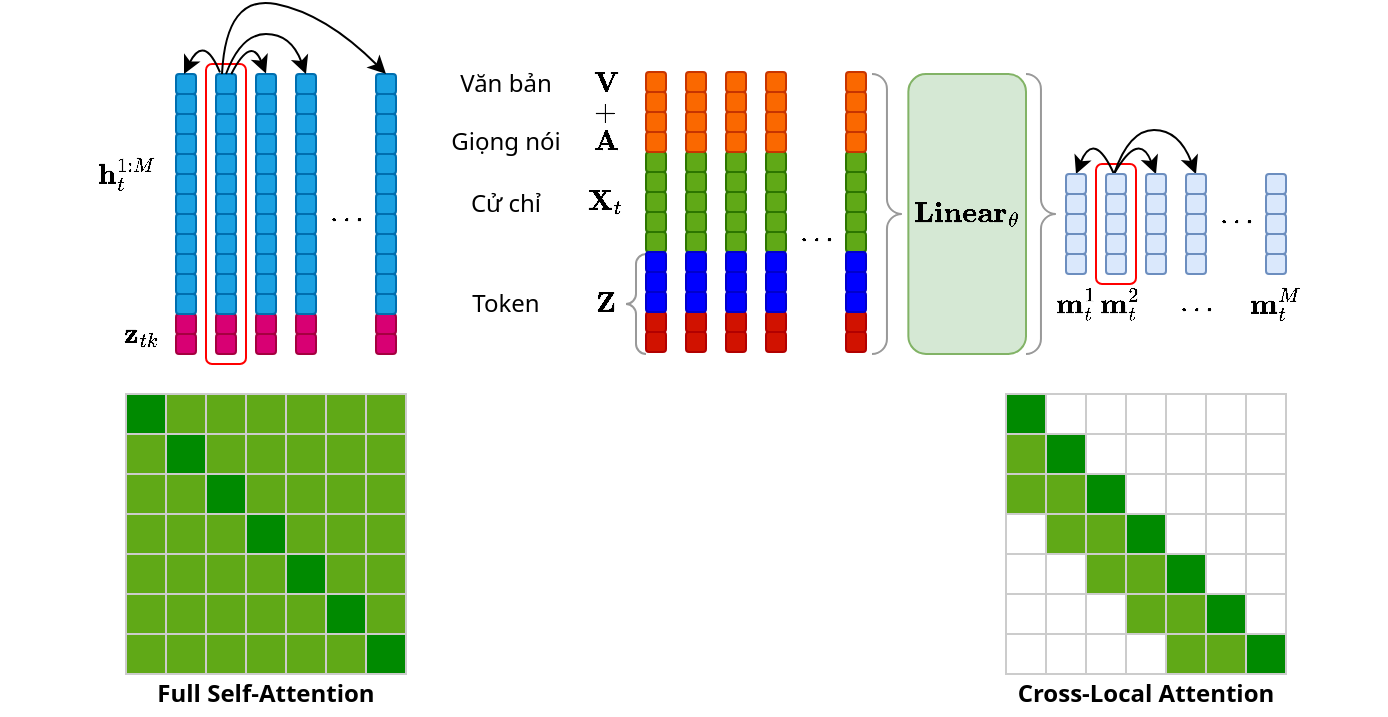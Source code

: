 <mxfile version="25.0.2">
  <diagram name="Page-1" id="6u1tHPWYEtg231CvSppE">
    <mxGraphModel dx="1012" dy="705" grid="1" gridSize="10" guides="1" tooltips="1" connect="1" arrows="1" fold="1" page="1" pageScale="1" pageWidth="850" pageHeight="1100" background="none" math="1" shadow="0">
      <root>
        <mxCell id="0" />
        <mxCell id="1" parent="0" />
        <mxCell id="Dn76FyQwGqLa-fIUbAuM-27" value="" style="labelPosition=right;align=left;strokeWidth=1;shape=mxgraph.mockup.markup.curlyBrace;html=1;shadow=0;dashed=0;strokeColor=#999999;direction=north;" parent="1" vertex="1">
          <mxGeometry x="390" y="170" width="10" height="50" as="geometry" />
        </mxCell>
        <mxCell id="ScXmN28w3UK9h5KrgkOw-204" value="" style="rounded=1;whiteSpace=wrap;html=1;fillColor=#60a917;strokeColor=#2D7600;container=0;fontColor=#ffffff;" parent="1" vertex="1">
          <mxGeometry x="400" y="159" width="10" height="10" as="geometry" />
        </mxCell>
        <mxCell id="ScXmN28w3UK9h5KrgkOw-205" value="" style="rounded=1;whiteSpace=wrap;html=1;fillColor=#60a917;strokeColor=#2D7600;container=0;fontColor=#ffffff;" parent="1" vertex="1">
          <mxGeometry x="400" y="149" width="10" height="10" as="geometry" />
        </mxCell>
        <mxCell id="ScXmN28w3UK9h5KrgkOw-206" value="" style="rounded=1;whiteSpace=wrap;html=1;fillColor=#60a917;strokeColor=#2D7600;container=0;fontColor=#ffffff;" parent="1" vertex="1">
          <mxGeometry x="400" y="139" width="10" height="10" as="geometry" />
        </mxCell>
        <mxCell id="ScXmN28w3UK9h5KrgkOw-207" value="" style="rounded=1;whiteSpace=wrap;html=1;fillColor=#60a917;strokeColor=#2D7600;container=0;fontColor=#ffffff;" parent="1" vertex="1">
          <mxGeometry x="400" y="129" width="10" height="10" as="geometry" />
        </mxCell>
        <mxCell id="ScXmN28w3UK9h5KrgkOw-208" value="" style="rounded=1;whiteSpace=wrap;html=1;fillColor=#60a917;strokeColor=#2D7600;container=0;fontColor=#ffffff;" parent="1" vertex="1">
          <mxGeometry x="400" y="119" width="10" height="10" as="geometry" />
        </mxCell>
        <mxCell id="ScXmN28w3UK9h5KrgkOw-209" value="" style="rounded=1;whiteSpace=wrap;html=1;fillColor=#D11200;strokeColor=#B20000;container=0;fontColor=#ffffff;" parent="1" vertex="1">
          <mxGeometry x="400" y="199" width="10" height="10" as="geometry" />
        </mxCell>
        <mxCell id="ScXmN28w3UK9h5KrgkOw-210" value="" style="rounded=1;whiteSpace=wrap;html=1;fillColor=#D11200;strokeColor=#B20000;container=0;fontColor=#ffffff;" parent="1" vertex="1">
          <mxGeometry x="400" y="209" width="10" height="10" as="geometry" />
        </mxCell>
        <mxCell id="ScXmN28w3UK9h5KrgkOw-211" value="" style="rounded=1;whiteSpace=wrap;html=1;fillColor=#0000FF;strokeColor=#0000CC;container=0;fontColor=#ffffff;" parent="1" vertex="1">
          <mxGeometry x="400" y="189" width="10" height="10" as="geometry" />
        </mxCell>
        <mxCell id="ScXmN28w3UK9h5KrgkOw-212" value="" style="rounded=1;whiteSpace=wrap;html=1;fillColor=#0000FF;strokeColor=#0000CC;container=0;fontColor=#ffffff;" parent="1" vertex="1">
          <mxGeometry x="400" y="179" width="10" height="10" as="geometry" />
        </mxCell>
        <mxCell id="ScXmN28w3UK9h5KrgkOw-213" value="" style="rounded=1;whiteSpace=wrap;html=1;fillColor=#0000FF;strokeColor=#0000CC;container=0;fontColor=#ffffff;" parent="1" vertex="1">
          <mxGeometry x="400" y="169" width="10" height="10" as="geometry" />
        </mxCell>
        <mxCell id="ScXmN28w3UK9h5KrgkOw-214" value="" style="rounded=1;whiteSpace=wrap;html=1;fillColor=#fa6800;strokeColor=#C73500;container=0;fontColor=#000000;" parent="1" vertex="1">
          <mxGeometry x="400" y="99" width="10" height="10" as="geometry" />
        </mxCell>
        <mxCell id="ScXmN28w3UK9h5KrgkOw-215" value="" style="rounded=1;whiteSpace=wrap;html=1;fillColor=#fa6800;strokeColor=#C73500;container=0;fontColor=#000000;" parent="1" vertex="1">
          <mxGeometry x="400" y="109" width="10" height="10" as="geometry" />
        </mxCell>
        <mxCell id="ScXmN28w3UK9h5KrgkOw-222" value="$$\mathbf{Z}$$" style="text;html=1;align=center;verticalAlign=middle;whiteSpace=wrap;rounded=0;" parent="1" vertex="1">
          <mxGeometry x="370" y="170" width="20" height="50" as="geometry" />
        </mxCell>
        <mxCell id="ScXmN28w3UK9h5KrgkOw-224" value="$$\mathbf{X}_t$$" style="text;html=1;align=center;verticalAlign=middle;whiteSpace=wrap;rounded=0;" parent="1" vertex="1">
          <mxGeometry x="370" y="119" width="20" height="50" as="geometry" />
        </mxCell>
        <mxCell id="ScXmN28w3UK9h5KrgkOw-225" value="$$\mathbf{A}$$" style="text;html=1;align=center;verticalAlign=middle;whiteSpace=wrap;rounded=0;" parent="1" vertex="1">
          <mxGeometry x="370" y="104" width="20" height="20" as="geometry" />
        </mxCell>
        <mxCell id="ScXmN28w3UK9h5KrgkOw-226" value="" style="rounded=1;whiteSpace=wrap;html=1;fillColor=#1ba1e2;strokeColor=#006EAF;container=0;fontColor=#ffffff;" parent="1" vertex="1">
          <mxGeometry x="165" y="160" width="10" height="10" as="geometry" />
        </mxCell>
        <mxCell id="ScXmN28w3UK9h5KrgkOw-227" value="" style="rounded=1;whiteSpace=wrap;html=1;fillColor=#1ba1e2;strokeColor=#006EAF;container=0;fontColor=#ffffff;" parent="1" vertex="1">
          <mxGeometry x="165" y="150" width="10" height="10" as="geometry" />
        </mxCell>
        <mxCell id="ScXmN28w3UK9h5KrgkOw-228" value="" style="rounded=1;whiteSpace=wrap;html=1;fillColor=#1ba1e2;strokeColor=#006EAF;container=0;fontColor=#ffffff;" parent="1" vertex="1">
          <mxGeometry x="165" y="140" width="10" height="10" as="geometry" />
        </mxCell>
        <mxCell id="ScXmN28w3UK9h5KrgkOw-229" value="" style="rounded=1;whiteSpace=wrap;html=1;fillColor=#1ba1e2;strokeColor=#006EAF;container=0;fontColor=#ffffff;" parent="1" vertex="1">
          <mxGeometry x="165" y="130" width="10" height="10" as="geometry" />
        </mxCell>
        <mxCell id="ScXmN28w3UK9h5KrgkOw-230" value="" style="rounded=1;whiteSpace=wrap;html=1;fillColor=#1ba1e2;strokeColor=#006EAF;container=0;fontColor=#ffffff;" parent="1" vertex="1">
          <mxGeometry x="165" y="120" width="10" height="10" as="geometry" />
        </mxCell>
        <mxCell id="ScXmN28w3UK9h5KrgkOw-231" value="" style="rounded=1;whiteSpace=wrap;html=1;fillColor=#d80073;strokeColor=#A50040;container=0;fontColor=#ffffff;" parent="1" vertex="1">
          <mxGeometry x="165" y="200" width="10" height="10" as="geometry" />
        </mxCell>
        <mxCell id="ScXmN28w3UK9h5KrgkOw-232" value="" style="rounded=1;whiteSpace=wrap;html=1;fillColor=#d80073;strokeColor=#A50040;container=0;fontColor=#ffffff;" parent="1" vertex="1">
          <mxGeometry x="165" y="210" width="10" height="10" as="geometry" />
        </mxCell>
        <mxCell id="ScXmN28w3UK9h5KrgkOw-233" value="" style="rounded=1;whiteSpace=wrap;html=1;fillColor=#1ba1e2;strokeColor=#006EAF;container=0;fontColor=#ffffff;" parent="1" vertex="1">
          <mxGeometry x="165" y="190" width="10" height="10" as="geometry" />
        </mxCell>
        <mxCell id="ScXmN28w3UK9h5KrgkOw-234" value="" style="rounded=1;whiteSpace=wrap;html=1;fillColor=#1ba1e2;strokeColor=#006EAF;container=0;fontColor=#ffffff;" parent="1" vertex="1">
          <mxGeometry x="165" y="180" width="10" height="10" as="geometry" />
        </mxCell>
        <mxCell id="ScXmN28w3UK9h5KrgkOw-235" value="" style="rounded=1;whiteSpace=wrap;html=1;fillColor=#1ba1e2;strokeColor=#006EAF;container=0;fontColor=#ffffff;" parent="1" vertex="1">
          <mxGeometry x="165" y="170" width="10" height="10" as="geometry" />
        </mxCell>
        <mxCell id="ScXmN28w3UK9h5KrgkOw-237" value="" style="rounded=1;whiteSpace=wrap;html=1;fillColor=#1ba1e2;strokeColor=#006EAF;container=0;fontColor=#ffffff;" parent="1" vertex="1">
          <mxGeometry x="165" y="110" width="10" height="10" as="geometry" />
        </mxCell>
        <mxCell id="ScXmN28w3UK9h5KrgkOw-238" value="$$\mathbf{z}_{tk}$$" style="text;html=1;align=center;verticalAlign=middle;whiteSpace=wrap;rounded=0;" parent="1" vertex="1">
          <mxGeometry x="130" y="200" width="35" height="20" as="geometry" />
        </mxCell>
        <mxCell id="ScXmN28w3UK9h5KrgkOw-239" value="$$\mathbf{h}^{1:M}_t$$" style="text;html=1;align=center;verticalAlign=middle;whiteSpace=wrap;rounded=0;" parent="1" vertex="1">
          <mxGeometry x="120" y="120" width="40" height="20" as="geometry" />
        </mxCell>
        <mxCell id="ScXmN28w3UK9h5KrgkOw-241" value="$$\dots$$" style="text;html=1;align=center;verticalAlign=middle;whiteSpace=wrap;rounded=0;" parent="1" vertex="1">
          <mxGeometry x="240" y="139" width="20" height="20" as="geometry" />
        </mxCell>
        <mxCell id="ScXmN28w3UK9h5KrgkOw-242" value="$$\dots$$" style="text;html=1;align=center;verticalAlign=middle;whiteSpace=wrap;rounded=0;" parent="1" vertex="1">
          <mxGeometry x="475" y="149" width="20" height="20" as="geometry" />
        </mxCell>
        <mxCell id="ScXmN28w3UK9h5KrgkOw-249" value="" style="rounded=1;whiteSpace=wrap;html=1;fillColor=#60a917;strokeColor=#2D7600;container=0;fontColor=#ffffff;" parent="1" vertex="1">
          <mxGeometry x="420" y="159" width="10" height="10" as="geometry" />
        </mxCell>
        <mxCell id="ScXmN28w3UK9h5KrgkOw-250" value="" style="rounded=1;whiteSpace=wrap;html=1;fillColor=#60a917;strokeColor=#2D7600;container=0;fontColor=#ffffff;" parent="1" vertex="1">
          <mxGeometry x="420" y="149" width="10" height="10" as="geometry" />
        </mxCell>
        <mxCell id="ScXmN28w3UK9h5KrgkOw-251" value="" style="rounded=1;whiteSpace=wrap;html=1;fillColor=#60a917;strokeColor=#2D7600;container=0;fontColor=#ffffff;" parent="1" vertex="1">
          <mxGeometry x="420" y="139" width="10" height="10" as="geometry" />
        </mxCell>
        <mxCell id="ScXmN28w3UK9h5KrgkOw-252" value="" style="rounded=1;whiteSpace=wrap;html=1;fillColor=#60a917;strokeColor=#2D7600;container=0;fontColor=#ffffff;" parent="1" vertex="1">
          <mxGeometry x="420" y="129" width="10" height="10" as="geometry" />
        </mxCell>
        <mxCell id="ScXmN28w3UK9h5KrgkOw-253" value="" style="rounded=1;whiteSpace=wrap;html=1;fillColor=#60a917;strokeColor=#2D7600;container=0;fontColor=#ffffff;" parent="1" vertex="1">
          <mxGeometry x="420" y="119" width="10" height="10" as="geometry" />
        </mxCell>
        <mxCell id="ScXmN28w3UK9h5KrgkOw-254" value="" style="rounded=1;whiteSpace=wrap;html=1;fillColor=#D11200;strokeColor=#B20000;container=0;fontColor=#ffffff;" parent="1" vertex="1">
          <mxGeometry x="420" y="199" width="10" height="10" as="geometry" />
        </mxCell>
        <mxCell id="ScXmN28w3UK9h5KrgkOw-255" value="" style="rounded=1;whiteSpace=wrap;html=1;fillColor=#D11200;strokeColor=#B20000;container=0;fontColor=#ffffff;" parent="1" vertex="1">
          <mxGeometry x="420" y="209" width="10" height="10" as="geometry" />
        </mxCell>
        <mxCell id="ScXmN28w3UK9h5KrgkOw-256" value="" style="rounded=1;whiteSpace=wrap;html=1;fillColor=#0000FF;strokeColor=#0000CC;container=0;fontColor=#ffffff;" parent="1" vertex="1">
          <mxGeometry x="420" y="189" width="10" height="10" as="geometry" />
        </mxCell>
        <mxCell id="ScXmN28w3UK9h5KrgkOw-257" value="" style="rounded=1;whiteSpace=wrap;html=1;fillColor=#0000FF;strokeColor=#0000CC;container=0;fontColor=#ffffff;" parent="1" vertex="1">
          <mxGeometry x="420" y="179" width="10" height="10" as="geometry" />
        </mxCell>
        <mxCell id="ScXmN28w3UK9h5KrgkOw-258" value="" style="rounded=1;whiteSpace=wrap;html=1;fillColor=#0000FF;strokeColor=#0000CC;container=0;fontColor=#ffffff;" parent="1" vertex="1">
          <mxGeometry x="420" y="169" width="10" height="10" as="geometry" />
        </mxCell>
        <mxCell id="ScXmN28w3UK9h5KrgkOw-259" value="" style="rounded=1;whiteSpace=wrap;html=1;fillColor=#fa6800;strokeColor=#C73500;container=0;fontColor=#000000;" parent="1" vertex="1">
          <mxGeometry x="420" y="99" width="10" height="10" as="geometry" />
        </mxCell>
        <mxCell id="ScXmN28w3UK9h5KrgkOw-260" value="" style="rounded=1;whiteSpace=wrap;html=1;fillColor=#fa6800;strokeColor=#C73500;container=0;fontColor=#000000;" parent="1" vertex="1">
          <mxGeometry x="420" y="109" width="10" height="10" as="geometry" />
        </mxCell>
        <mxCell id="ScXmN28w3UK9h5KrgkOw-261" value="" style="rounded=1;whiteSpace=wrap;html=1;fillColor=#60a917;strokeColor=#2D7600;container=0;fontColor=#ffffff;" parent="1" vertex="1">
          <mxGeometry x="440" y="159" width="10" height="10" as="geometry" />
        </mxCell>
        <mxCell id="ScXmN28w3UK9h5KrgkOw-262" value="" style="rounded=1;whiteSpace=wrap;html=1;fillColor=#60a917;strokeColor=#2D7600;container=0;fontColor=#ffffff;" parent="1" vertex="1">
          <mxGeometry x="440" y="149" width="10" height="10" as="geometry" />
        </mxCell>
        <mxCell id="ScXmN28w3UK9h5KrgkOw-263" value="" style="rounded=1;whiteSpace=wrap;html=1;fillColor=#60a917;strokeColor=#2D7600;container=0;fontColor=#ffffff;" parent="1" vertex="1">
          <mxGeometry x="440" y="139" width="10" height="10" as="geometry" />
        </mxCell>
        <mxCell id="ScXmN28w3UK9h5KrgkOw-264" value="" style="rounded=1;whiteSpace=wrap;html=1;fillColor=#60a917;strokeColor=#2D7600;container=0;fontColor=#ffffff;" parent="1" vertex="1">
          <mxGeometry x="440" y="129" width="10" height="10" as="geometry" />
        </mxCell>
        <mxCell id="ScXmN28w3UK9h5KrgkOw-265" value="" style="rounded=1;whiteSpace=wrap;html=1;fillColor=#60a917;strokeColor=#2D7600;container=0;fontColor=#ffffff;" parent="1" vertex="1">
          <mxGeometry x="440" y="119" width="10" height="10" as="geometry" />
        </mxCell>
        <mxCell id="ScXmN28w3UK9h5KrgkOw-266" value="" style="rounded=1;whiteSpace=wrap;html=1;fillColor=#D11200;strokeColor=#B20000;container=0;fontColor=#ffffff;" parent="1" vertex="1">
          <mxGeometry x="440" y="199" width="10" height="10" as="geometry" />
        </mxCell>
        <mxCell id="ScXmN28w3UK9h5KrgkOw-267" value="" style="rounded=1;whiteSpace=wrap;html=1;fillColor=#D11200;strokeColor=#B20000;container=0;fontColor=#ffffff;" parent="1" vertex="1">
          <mxGeometry x="440" y="209" width="10" height="10" as="geometry" />
        </mxCell>
        <mxCell id="ScXmN28w3UK9h5KrgkOw-268" value="" style="rounded=1;whiteSpace=wrap;html=1;fillColor=#0000FF;strokeColor=#0000CC;container=0;fontColor=#ffffff;" parent="1" vertex="1">
          <mxGeometry x="440" y="189" width="10" height="10" as="geometry" />
        </mxCell>
        <mxCell id="ScXmN28w3UK9h5KrgkOw-269" value="" style="rounded=1;whiteSpace=wrap;html=1;fillColor=#0000FF;strokeColor=#0000CC;container=0;fontColor=#ffffff;" parent="1" vertex="1">
          <mxGeometry x="440" y="179" width="10" height="10" as="geometry" />
        </mxCell>
        <mxCell id="ScXmN28w3UK9h5KrgkOw-270" value="" style="rounded=1;whiteSpace=wrap;html=1;fillColor=#0000FF;strokeColor=#0000CC;container=0;fontColor=#ffffff;" parent="1" vertex="1">
          <mxGeometry x="440" y="169" width="10" height="10" as="geometry" />
        </mxCell>
        <mxCell id="ScXmN28w3UK9h5KrgkOw-271" value="" style="rounded=1;whiteSpace=wrap;html=1;fillColor=#fa6800;strokeColor=#C73500;container=0;fontColor=#000000;" parent="1" vertex="1">
          <mxGeometry x="440" y="99" width="10" height="10" as="geometry" />
        </mxCell>
        <mxCell id="ScXmN28w3UK9h5KrgkOw-272" value="" style="rounded=1;whiteSpace=wrap;html=1;fillColor=#fa6800;strokeColor=#C73500;container=0;fontColor=#000000;" parent="1" vertex="1">
          <mxGeometry x="440" y="109" width="10" height="10" as="geometry" />
        </mxCell>
        <mxCell id="ScXmN28w3UK9h5KrgkOw-273" value="" style="rounded=1;whiteSpace=wrap;html=1;fillColor=#60a917;strokeColor=#2D7600;container=0;fontColor=#ffffff;" parent="1" vertex="1">
          <mxGeometry x="460" y="159" width="10" height="10" as="geometry" />
        </mxCell>
        <mxCell id="ScXmN28w3UK9h5KrgkOw-274" value="" style="rounded=1;whiteSpace=wrap;html=1;fillColor=#60a917;strokeColor=#2D7600;container=0;fontColor=#ffffff;" parent="1" vertex="1">
          <mxGeometry x="460" y="149" width="10" height="10" as="geometry" />
        </mxCell>
        <mxCell id="ScXmN28w3UK9h5KrgkOw-275" value="" style="rounded=1;whiteSpace=wrap;html=1;fillColor=#60a917;strokeColor=#2D7600;container=0;fontColor=#ffffff;" parent="1" vertex="1">
          <mxGeometry x="460" y="139" width="10" height="10" as="geometry" />
        </mxCell>
        <mxCell id="ScXmN28w3UK9h5KrgkOw-276" value="" style="rounded=1;whiteSpace=wrap;html=1;fillColor=#60a917;strokeColor=#2D7600;container=0;fontColor=#ffffff;" parent="1" vertex="1">
          <mxGeometry x="460" y="129" width="10" height="10" as="geometry" />
        </mxCell>
        <mxCell id="ScXmN28w3UK9h5KrgkOw-277" value="" style="rounded=1;whiteSpace=wrap;html=1;fillColor=#60a917;strokeColor=#2D7600;container=0;fontColor=#ffffff;" parent="1" vertex="1">
          <mxGeometry x="460" y="119" width="10" height="10" as="geometry" />
        </mxCell>
        <mxCell id="ScXmN28w3UK9h5KrgkOw-278" value="" style="rounded=1;whiteSpace=wrap;html=1;fillColor=#D11200;strokeColor=#B20000;container=0;fontColor=#ffffff;" parent="1" vertex="1">
          <mxGeometry x="460" y="199" width="10" height="10" as="geometry" />
        </mxCell>
        <mxCell id="ScXmN28w3UK9h5KrgkOw-279" value="" style="rounded=1;whiteSpace=wrap;html=1;fillColor=#D11200;strokeColor=#B20000;container=0;fontColor=#ffffff;" parent="1" vertex="1">
          <mxGeometry x="460" y="209" width="10" height="10" as="geometry" />
        </mxCell>
        <mxCell id="ScXmN28w3UK9h5KrgkOw-280" value="" style="rounded=1;whiteSpace=wrap;html=1;fillColor=#0000FF;strokeColor=#0000CC;container=0;fontColor=#ffffff;" parent="1" vertex="1">
          <mxGeometry x="460" y="189" width="10" height="10" as="geometry" />
        </mxCell>
        <mxCell id="ScXmN28w3UK9h5KrgkOw-281" value="" style="rounded=1;whiteSpace=wrap;html=1;fillColor=#0000FF;strokeColor=#0000CC;container=0;fontColor=#ffffff;" parent="1" vertex="1">
          <mxGeometry x="460" y="179" width="10" height="10" as="geometry" />
        </mxCell>
        <mxCell id="ScXmN28w3UK9h5KrgkOw-282" value="" style="rounded=1;whiteSpace=wrap;html=1;fillColor=#0000FF;strokeColor=#0000CC;container=0;fontColor=#ffffff;" parent="1" vertex="1">
          <mxGeometry x="460" y="169" width="10" height="10" as="geometry" />
        </mxCell>
        <mxCell id="ScXmN28w3UK9h5KrgkOw-283" value="" style="rounded=1;whiteSpace=wrap;html=1;fillColor=#fa6800;strokeColor=#C73500;container=0;fontColor=#000000;" parent="1" vertex="1">
          <mxGeometry x="460" y="99" width="10" height="10" as="geometry" />
        </mxCell>
        <mxCell id="ScXmN28w3UK9h5KrgkOw-284" value="" style="rounded=1;whiteSpace=wrap;html=1;fillColor=#fa6800;strokeColor=#C73500;container=0;fontColor=#000000;" parent="1" vertex="1">
          <mxGeometry x="460" y="109" width="10" height="10" as="geometry" />
        </mxCell>
        <mxCell id="ScXmN28w3UK9h5KrgkOw-301" value="" style="rounded=1;whiteSpace=wrap;html=1;fillColor=#60a917;strokeColor=#2D7600;container=0;fontColor=#ffffff;" parent="1" vertex="1">
          <mxGeometry x="500" y="159" width="10" height="10" as="geometry" />
        </mxCell>
        <mxCell id="ScXmN28w3UK9h5KrgkOw-302" value="" style="rounded=1;whiteSpace=wrap;html=1;fillColor=#60a917;strokeColor=#2D7600;container=0;fontColor=#ffffff;" parent="1" vertex="1">
          <mxGeometry x="500" y="149" width="10" height="10" as="geometry" />
        </mxCell>
        <mxCell id="ScXmN28w3UK9h5KrgkOw-303" value="" style="rounded=1;whiteSpace=wrap;html=1;fillColor=#60a917;strokeColor=#2D7600;container=0;fontColor=#ffffff;" parent="1" vertex="1">
          <mxGeometry x="500" y="139" width="10" height="10" as="geometry" />
        </mxCell>
        <mxCell id="ScXmN28w3UK9h5KrgkOw-304" value="" style="rounded=1;whiteSpace=wrap;html=1;fillColor=#60a917;strokeColor=#2D7600;container=0;fontColor=#ffffff;" parent="1" vertex="1">
          <mxGeometry x="500" y="129" width="10" height="10" as="geometry" />
        </mxCell>
        <mxCell id="ScXmN28w3UK9h5KrgkOw-305" value="" style="rounded=1;whiteSpace=wrap;html=1;fillColor=#60a917;strokeColor=#2D7600;container=0;fontColor=#ffffff;" parent="1" vertex="1">
          <mxGeometry x="500" y="119" width="10" height="10" as="geometry" />
        </mxCell>
        <mxCell id="ScXmN28w3UK9h5KrgkOw-306" value="" style="rounded=1;whiteSpace=wrap;html=1;fillColor=#D11200;strokeColor=#B20000;container=0;fontColor=#ffffff;" parent="1" vertex="1">
          <mxGeometry x="500" y="199" width="10" height="10" as="geometry" />
        </mxCell>
        <mxCell id="ScXmN28w3UK9h5KrgkOw-307" value="" style="rounded=1;whiteSpace=wrap;html=1;fillColor=#D11200;strokeColor=#B20000;container=0;fontColor=#ffffff;" parent="1" vertex="1">
          <mxGeometry x="500" y="209" width="10" height="10" as="geometry" />
        </mxCell>
        <mxCell id="ScXmN28w3UK9h5KrgkOw-308" value="" style="rounded=1;whiteSpace=wrap;html=1;fillColor=#0000FF;strokeColor=#0000CC;container=0;fontColor=#ffffff;" parent="1" vertex="1">
          <mxGeometry x="500" y="189" width="10" height="10" as="geometry" />
        </mxCell>
        <mxCell id="ScXmN28w3UK9h5KrgkOw-309" value="" style="rounded=1;whiteSpace=wrap;html=1;fillColor=#0000FF;strokeColor=#0000CC;container=0;fontColor=#ffffff;" parent="1" vertex="1">
          <mxGeometry x="500" y="179" width="10" height="10" as="geometry" />
        </mxCell>
        <mxCell id="ScXmN28w3UK9h5KrgkOw-310" value="" style="rounded=1;whiteSpace=wrap;html=1;fillColor=#0000FF;strokeColor=#0000CC;container=0;fontColor=#ffffff;" parent="1" vertex="1">
          <mxGeometry x="500" y="169" width="10" height="10" as="geometry" />
        </mxCell>
        <mxCell id="ScXmN28w3UK9h5KrgkOw-311" value="" style="rounded=1;whiteSpace=wrap;html=1;fillColor=#fa6800;strokeColor=#C73500;container=0;fontColor=#000000;" parent="1" vertex="1">
          <mxGeometry x="500" y="99" width="10" height="10" as="geometry" />
        </mxCell>
        <mxCell id="ScXmN28w3UK9h5KrgkOw-312" value="" style="rounded=1;whiteSpace=wrap;html=1;fillColor=#fa6800;strokeColor=#C73500;container=0;fontColor=#000000;" parent="1" vertex="1">
          <mxGeometry x="500" y="109" width="10" height="10" as="geometry" />
        </mxCell>
        <mxCell id="ScXmN28w3UK9h5KrgkOw-316" value="" style="rounded=1;whiteSpace=wrap;html=1;fillColor=none;strokeColor=#FF0000;" parent="1" vertex="1">
          <mxGeometry x="625" y="125" width="20" height="60" as="geometry" />
        </mxCell>
        <mxCell id="ScXmN28w3UK9h5KrgkOw-318" value="" style="rounded=1;whiteSpace=wrap;html=1;fillColor=#1ba1e2;strokeColor=#006EAF;container=0;fontColor=#ffffff;" parent="1" vertex="1">
          <mxGeometry x="165" y="100" width="10" height="10" as="geometry" />
        </mxCell>
        <mxCell id="ScXmN28w3UK9h5KrgkOw-319" value="" style="rounded=1;whiteSpace=wrap;html=1;fillColor=#1ba1e2;strokeColor=#006EAF;container=0;fontColor=#ffffff;" parent="1" vertex="1">
          <mxGeometry x="185" y="160" width="10" height="10" as="geometry" />
        </mxCell>
        <mxCell id="ScXmN28w3UK9h5KrgkOw-320" value="" style="rounded=1;whiteSpace=wrap;html=1;fillColor=#1ba1e2;strokeColor=#006EAF;container=0;fontColor=#ffffff;" parent="1" vertex="1">
          <mxGeometry x="185" y="150" width="10" height="10" as="geometry" />
        </mxCell>
        <mxCell id="ScXmN28w3UK9h5KrgkOw-321" value="" style="rounded=1;whiteSpace=wrap;html=1;fillColor=#1ba1e2;strokeColor=#006EAF;container=0;fontColor=#ffffff;" parent="1" vertex="1">
          <mxGeometry x="185" y="140" width="10" height="10" as="geometry" />
        </mxCell>
        <mxCell id="ScXmN28w3UK9h5KrgkOw-322" value="" style="rounded=1;whiteSpace=wrap;html=1;fillColor=#1ba1e2;strokeColor=#006EAF;container=0;fontColor=#ffffff;" parent="1" vertex="1">
          <mxGeometry x="185" y="130" width="10" height="10" as="geometry" />
        </mxCell>
        <mxCell id="ScXmN28w3UK9h5KrgkOw-323" value="" style="rounded=1;whiteSpace=wrap;html=1;fillColor=#1ba1e2;strokeColor=#006EAF;container=0;fontColor=#ffffff;" parent="1" vertex="1">
          <mxGeometry x="185" y="120" width="10" height="10" as="geometry" />
        </mxCell>
        <mxCell id="ScXmN28w3UK9h5KrgkOw-324" value="" style="rounded=1;whiteSpace=wrap;html=1;fillColor=#d80073;strokeColor=#A50040;container=0;fontColor=#ffffff;" parent="1" vertex="1">
          <mxGeometry x="185" y="200" width="10" height="10" as="geometry" />
        </mxCell>
        <mxCell id="ScXmN28w3UK9h5KrgkOw-325" value="" style="rounded=1;whiteSpace=wrap;html=1;fillColor=#d80073;strokeColor=#A50040;container=0;fontColor=#ffffff;" parent="1" vertex="1">
          <mxGeometry x="185" y="210" width="10" height="10" as="geometry" />
        </mxCell>
        <mxCell id="ScXmN28w3UK9h5KrgkOw-326" value="" style="rounded=1;whiteSpace=wrap;html=1;fillColor=#1ba1e2;strokeColor=#006EAF;container=0;fontColor=#ffffff;" parent="1" vertex="1">
          <mxGeometry x="185" y="190" width="10" height="10" as="geometry" />
        </mxCell>
        <mxCell id="ScXmN28w3UK9h5KrgkOw-327" value="" style="rounded=1;whiteSpace=wrap;html=1;fillColor=#1ba1e2;strokeColor=#006EAF;container=0;fontColor=#ffffff;" parent="1" vertex="1">
          <mxGeometry x="185" y="180" width="10" height="10" as="geometry" />
        </mxCell>
        <mxCell id="ScXmN28w3UK9h5KrgkOw-328" value="" style="rounded=1;whiteSpace=wrap;html=1;fillColor=#1ba1e2;strokeColor=#006EAF;container=0;fontColor=#ffffff;" parent="1" vertex="1">
          <mxGeometry x="185" y="170" width="10" height="10" as="geometry" />
        </mxCell>
        <mxCell id="ScXmN28w3UK9h5KrgkOw-329" value="" style="rounded=1;whiteSpace=wrap;html=1;fillColor=#1ba1e2;strokeColor=#006EAF;container=0;fontColor=#ffffff;" parent="1" vertex="1">
          <mxGeometry x="185" y="110" width="10" height="10" as="geometry" />
        </mxCell>
        <mxCell id="ScXmN28w3UK9h5KrgkOw-330" value="" style="rounded=1;whiteSpace=wrap;html=1;fillColor=#1ba1e2;strokeColor=#006EAF;container=0;fontColor=#ffffff;" parent="1" vertex="1">
          <mxGeometry x="185" y="100" width="10" height="10" as="geometry" />
        </mxCell>
        <mxCell id="ScXmN28w3UK9h5KrgkOw-331" value="" style="rounded=1;whiteSpace=wrap;html=1;fillColor=#1ba1e2;strokeColor=#006EAF;container=0;fontColor=#ffffff;" parent="1" vertex="1">
          <mxGeometry x="205" y="160" width="10" height="10" as="geometry" />
        </mxCell>
        <mxCell id="ScXmN28w3UK9h5KrgkOw-332" value="" style="rounded=1;whiteSpace=wrap;html=1;fillColor=#1ba1e2;strokeColor=#006EAF;container=0;fontColor=#ffffff;" parent="1" vertex="1">
          <mxGeometry x="205" y="150" width="10" height="10" as="geometry" />
        </mxCell>
        <mxCell id="ScXmN28w3UK9h5KrgkOw-333" value="" style="rounded=1;whiteSpace=wrap;html=1;fillColor=#1ba1e2;strokeColor=#006EAF;container=0;fontColor=#ffffff;" parent="1" vertex="1">
          <mxGeometry x="205" y="140" width="10" height="10" as="geometry" />
        </mxCell>
        <mxCell id="ScXmN28w3UK9h5KrgkOw-334" value="" style="rounded=1;whiteSpace=wrap;html=1;fillColor=#1ba1e2;strokeColor=#006EAF;container=0;fontColor=#ffffff;" parent="1" vertex="1">
          <mxGeometry x="205" y="130" width="10" height="10" as="geometry" />
        </mxCell>
        <mxCell id="ScXmN28w3UK9h5KrgkOw-335" value="" style="rounded=1;whiteSpace=wrap;html=1;fillColor=#1ba1e2;strokeColor=#006EAF;container=0;fontColor=#ffffff;" parent="1" vertex="1">
          <mxGeometry x="205" y="120" width="10" height="10" as="geometry" />
        </mxCell>
        <mxCell id="ScXmN28w3UK9h5KrgkOw-336" value="" style="rounded=1;whiteSpace=wrap;html=1;fillColor=#d80073;strokeColor=#A50040;container=0;fontColor=#ffffff;" parent="1" vertex="1">
          <mxGeometry x="205" y="200" width="10" height="10" as="geometry" />
        </mxCell>
        <mxCell id="ScXmN28w3UK9h5KrgkOw-337" value="" style="rounded=1;whiteSpace=wrap;html=1;fillColor=#d80073;strokeColor=#A50040;container=0;fontColor=#ffffff;" parent="1" vertex="1">
          <mxGeometry x="205" y="210" width="10" height="10" as="geometry" />
        </mxCell>
        <mxCell id="ScXmN28w3UK9h5KrgkOw-338" value="" style="rounded=1;whiteSpace=wrap;html=1;fillColor=#1ba1e2;strokeColor=#006EAF;container=0;fontColor=#ffffff;" parent="1" vertex="1">
          <mxGeometry x="205" y="190" width="10" height="10" as="geometry" />
        </mxCell>
        <mxCell id="ScXmN28w3UK9h5KrgkOw-339" value="" style="rounded=1;whiteSpace=wrap;html=1;fillColor=#1ba1e2;strokeColor=#006EAF;container=0;fontColor=#ffffff;" parent="1" vertex="1">
          <mxGeometry x="205" y="180" width="10" height="10" as="geometry" />
        </mxCell>
        <mxCell id="ScXmN28w3UK9h5KrgkOw-340" value="" style="rounded=1;whiteSpace=wrap;html=1;fillColor=#1ba1e2;strokeColor=#006EAF;container=0;fontColor=#ffffff;" parent="1" vertex="1">
          <mxGeometry x="205" y="170" width="10" height="10" as="geometry" />
        </mxCell>
        <mxCell id="ScXmN28w3UK9h5KrgkOw-341" value="" style="rounded=1;whiteSpace=wrap;html=1;fillColor=#1ba1e2;strokeColor=#006EAF;container=0;fontColor=#ffffff;" parent="1" vertex="1">
          <mxGeometry x="205" y="110" width="10" height="10" as="geometry" />
        </mxCell>
        <mxCell id="ScXmN28w3UK9h5KrgkOw-342" value="" style="rounded=1;whiteSpace=wrap;html=1;fillColor=#1ba1e2;strokeColor=#006EAF;container=0;fontColor=#ffffff;" parent="1" vertex="1">
          <mxGeometry x="205" y="100" width="10" height="10" as="geometry" />
        </mxCell>
        <mxCell id="ScXmN28w3UK9h5KrgkOw-343" value="" style="rounded=1;whiteSpace=wrap;html=1;fillColor=#1ba1e2;strokeColor=#006EAF;container=0;fontColor=#ffffff;" parent="1" vertex="1">
          <mxGeometry x="225" y="160" width="10" height="10" as="geometry" />
        </mxCell>
        <mxCell id="ScXmN28w3UK9h5KrgkOw-344" value="" style="rounded=1;whiteSpace=wrap;html=1;fillColor=#1ba1e2;strokeColor=#006EAF;container=0;fontColor=#ffffff;" parent="1" vertex="1">
          <mxGeometry x="225" y="150" width="10" height="10" as="geometry" />
        </mxCell>
        <mxCell id="ScXmN28w3UK9h5KrgkOw-345" value="" style="rounded=1;whiteSpace=wrap;html=1;fillColor=#1ba1e2;strokeColor=#006EAF;container=0;fontColor=#ffffff;" parent="1" vertex="1">
          <mxGeometry x="225" y="140" width="10" height="10" as="geometry" />
        </mxCell>
        <mxCell id="ScXmN28w3UK9h5KrgkOw-346" value="" style="rounded=1;whiteSpace=wrap;html=1;fillColor=#1ba1e2;strokeColor=#006EAF;container=0;fontColor=#ffffff;" parent="1" vertex="1">
          <mxGeometry x="225" y="130" width="10" height="10" as="geometry" />
        </mxCell>
        <mxCell id="ScXmN28w3UK9h5KrgkOw-347" value="" style="rounded=1;whiteSpace=wrap;html=1;fillColor=#1ba1e2;strokeColor=#006EAF;container=0;fontColor=#ffffff;" parent="1" vertex="1">
          <mxGeometry x="225" y="120" width="10" height="10" as="geometry" />
        </mxCell>
        <mxCell id="ScXmN28w3UK9h5KrgkOw-348" value="" style="rounded=1;whiteSpace=wrap;html=1;fillColor=#d80073;strokeColor=#A50040;container=0;fontColor=#ffffff;" parent="1" vertex="1">
          <mxGeometry x="225" y="200" width="10" height="10" as="geometry" />
        </mxCell>
        <mxCell id="ScXmN28w3UK9h5KrgkOw-349" value="" style="rounded=1;whiteSpace=wrap;html=1;fillColor=#d80073;strokeColor=#A50040;container=0;fontColor=#ffffff;" parent="1" vertex="1">
          <mxGeometry x="225" y="210" width="10" height="10" as="geometry" />
        </mxCell>
        <mxCell id="ScXmN28w3UK9h5KrgkOw-350" value="" style="rounded=1;whiteSpace=wrap;html=1;fillColor=#1ba1e2;strokeColor=#006EAF;container=0;fontColor=#ffffff;" parent="1" vertex="1">
          <mxGeometry x="225" y="190" width="10" height="10" as="geometry" />
        </mxCell>
        <mxCell id="ScXmN28w3UK9h5KrgkOw-351" value="" style="rounded=1;whiteSpace=wrap;html=1;fillColor=#1ba1e2;strokeColor=#006EAF;container=0;fontColor=#ffffff;" parent="1" vertex="1">
          <mxGeometry x="225" y="180" width="10" height="10" as="geometry" />
        </mxCell>
        <mxCell id="ScXmN28w3UK9h5KrgkOw-352" value="" style="rounded=1;whiteSpace=wrap;html=1;fillColor=#1ba1e2;strokeColor=#006EAF;container=0;fontColor=#ffffff;" parent="1" vertex="1">
          <mxGeometry x="225" y="170" width="10" height="10" as="geometry" />
        </mxCell>
        <mxCell id="ScXmN28w3UK9h5KrgkOw-353" value="" style="rounded=1;whiteSpace=wrap;html=1;fillColor=#1ba1e2;strokeColor=#006EAF;container=0;fontColor=#ffffff;" parent="1" vertex="1">
          <mxGeometry x="225" y="110" width="10" height="10" as="geometry" />
        </mxCell>
        <mxCell id="ScXmN28w3UK9h5KrgkOw-354" value="" style="rounded=1;whiteSpace=wrap;html=1;fillColor=#1ba1e2;strokeColor=#006EAF;container=0;fontColor=#ffffff;" parent="1" vertex="1">
          <mxGeometry x="225" y="100" width="10" height="10" as="geometry" />
        </mxCell>
        <mxCell id="ScXmN28w3UK9h5KrgkOw-367" value="" style="rounded=1;whiteSpace=wrap;html=1;fillColor=#1ba1e2;strokeColor=#006EAF;container=0;fontColor=#ffffff;" parent="1" vertex="1">
          <mxGeometry x="265" y="160" width="10" height="10" as="geometry" />
        </mxCell>
        <mxCell id="ScXmN28w3UK9h5KrgkOw-368" value="" style="rounded=1;whiteSpace=wrap;html=1;fillColor=#1ba1e2;strokeColor=#006EAF;container=0;fontColor=#ffffff;" parent="1" vertex="1">
          <mxGeometry x="265" y="150" width="10" height="10" as="geometry" />
        </mxCell>
        <mxCell id="ScXmN28w3UK9h5KrgkOw-369" value="" style="rounded=1;whiteSpace=wrap;html=1;fillColor=#1ba1e2;strokeColor=#006EAF;container=0;fontColor=#ffffff;" parent="1" vertex="1">
          <mxGeometry x="265" y="140" width="10" height="10" as="geometry" />
        </mxCell>
        <mxCell id="ScXmN28w3UK9h5KrgkOw-370" value="" style="rounded=1;whiteSpace=wrap;html=1;fillColor=#1ba1e2;strokeColor=#006EAF;container=0;fontColor=#ffffff;" parent="1" vertex="1">
          <mxGeometry x="265" y="130" width="10" height="10" as="geometry" />
        </mxCell>
        <mxCell id="ScXmN28w3UK9h5KrgkOw-371" value="" style="rounded=1;whiteSpace=wrap;html=1;fillColor=#1ba1e2;strokeColor=#006EAF;container=0;fontColor=#ffffff;" parent="1" vertex="1">
          <mxGeometry x="265" y="120" width="10" height="10" as="geometry" />
        </mxCell>
        <mxCell id="ScXmN28w3UK9h5KrgkOw-372" value="" style="rounded=1;whiteSpace=wrap;html=1;fillColor=#d80073;strokeColor=#A50040;container=0;fontColor=#ffffff;" parent="1" vertex="1">
          <mxGeometry x="265" y="200" width="10" height="10" as="geometry" />
        </mxCell>
        <mxCell id="ScXmN28w3UK9h5KrgkOw-373" value="" style="rounded=1;whiteSpace=wrap;html=1;fillColor=#d80073;strokeColor=#A50040;container=0;fontColor=#ffffff;" parent="1" vertex="1">
          <mxGeometry x="265" y="210" width="10" height="10" as="geometry" />
        </mxCell>
        <mxCell id="ScXmN28w3UK9h5KrgkOw-374" value="" style="rounded=1;whiteSpace=wrap;html=1;fillColor=#1ba1e2;strokeColor=#006EAF;container=0;fontColor=#ffffff;" parent="1" vertex="1">
          <mxGeometry x="265" y="190" width="10" height="10" as="geometry" />
        </mxCell>
        <mxCell id="ScXmN28w3UK9h5KrgkOw-375" value="" style="rounded=1;whiteSpace=wrap;html=1;fillColor=#1ba1e2;strokeColor=#006EAF;container=0;fontColor=#ffffff;" parent="1" vertex="1">
          <mxGeometry x="265" y="180" width="10" height="10" as="geometry" />
        </mxCell>
        <mxCell id="ScXmN28w3UK9h5KrgkOw-376" value="" style="rounded=1;whiteSpace=wrap;html=1;fillColor=#1ba1e2;strokeColor=#006EAF;container=0;fontColor=#ffffff;" parent="1" vertex="1">
          <mxGeometry x="265" y="170" width="10" height="10" as="geometry" />
        </mxCell>
        <mxCell id="ScXmN28w3UK9h5KrgkOw-377" value="" style="rounded=1;whiteSpace=wrap;html=1;fillColor=#1ba1e2;strokeColor=#006EAF;container=0;fontColor=#ffffff;" parent="1" vertex="1">
          <mxGeometry x="265" y="110" width="10" height="10" as="geometry" />
        </mxCell>
        <mxCell id="ScXmN28w3UK9h5KrgkOw-378" value="" style="rounded=1;whiteSpace=wrap;html=1;fillColor=#1ba1e2;strokeColor=#006EAF;container=0;fontColor=#ffffff;" parent="1" vertex="1">
          <mxGeometry x="265" y="100" width="10" height="10" as="geometry" />
        </mxCell>
        <mxCell id="ScXmN28w3UK9h5KrgkOw-379" value="" style="rounded=1;whiteSpace=wrap;html=1;fillColor=none;strokeColor=#FF0000;" parent="1" vertex="1">
          <mxGeometry x="180" y="75" width="20" height="150" as="geometry" />
        </mxCell>
        <mxCell id="NknOo35smSlC8cDLZzpO-1" value="" style="rounded=1;whiteSpace=wrap;html=1;fillColor=#fa6800;strokeColor=#C73500;container=0;fontColor=#000000;" parent="1" vertex="1">
          <mxGeometry x="500" y="79" width="10" height="10" as="geometry" />
        </mxCell>
        <mxCell id="NknOo35smSlC8cDLZzpO-2" value="" style="rounded=1;whiteSpace=wrap;html=1;fillColor=#fa6800;strokeColor=#C73500;container=0;fontColor=#000000;" parent="1" vertex="1">
          <mxGeometry x="500" y="89" width="10" height="10" as="geometry" />
        </mxCell>
        <mxCell id="NknOo35smSlC8cDLZzpO-6" value="" style="rounded=1;whiteSpace=wrap;html=1;fillColor=#fa6800;strokeColor=#C73500;container=0;fontColor=#000000;" parent="1" vertex="1">
          <mxGeometry x="460" y="79" width="10" height="10" as="geometry" />
        </mxCell>
        <mxCell id="NknOo35smSlC8cDLZzpO-7" value="" style="rounded=1;whiteSpace=wrap;html=1;fillColor=#fa6800;strokeColor=#C73500;container=0;fontColor=#000000;" parent="1" vertex="1">
          <mxGeometry x="460" y="89" width="10" height="10" as="geometry" />
        </mxCell>
        <mxCell id="NknOo35smSlC8cDLZzpO-8" value="" style="rounded=1;whiteSpace=wrap;html=1;fillColor=#fa6800;strokeColor=#C73500;container=0;fontColor=#000000;" parent="1" vertex="1">
          <mxGeometry x="400" y="79" width="10" height="10" as="geometry" />
        </mxCell>
        <mxCell id="NknOo35smSlC8cDLZzpO-9" value="" style="rounded=1;whiteSpace=wrap;html=1;fillColor=#fa6800;strokeColor=#C73500;container=0;fontColor=#000000;" parent="1" vertex="1">
          <mxGeometry x="400" y="89" width="10" height="10" as="geometry" />
        </mxCell>
        <mxCell id="NknOo35smSlC8cDLZzpO-10" value="" style="rounded=1;whiteSpace=wrap;html=1;fillColor=#fa6800;strokeColor=#C73500;container=0;fontColor=#000000;" parent="1" vertex="1">
          <mxGeometry x="440" y="79" width="10" height="10" as="geometry" />
        </mxCell>
        <mxCell id="NknOo35smSlC8cDLZzpO-11" value="" style="rounded=1;whiteSpace=wrap;html=1;fillColor=#fa6800;strokeColor=#C73500;container=0;fontColor=#000000;" parent="1" vertex="1">
          <mxGeometry x="440" y="89" width="10" height="10" as="geometry" />
        </mxCell>
        <mxCell id="NknOo35smSlC8cDLZzpO-12" value="" style="rounded=1;whiteSpace=wrap;html=1;fillColor=#fa6800;strokeColor=#C73500;container=0;fontColor=#000000;" parent="1" vertex="1">
          <mxGeometry x="420" y="79" width="10" height="10" as="geometry" />
        </mxCell>
        <mxCell id="NknOo35smSlC8cDLZzpO-13" value="" style="rounded=1;whiteSpace=wrap;html=1;fillColor=#fa6800;strokeColor=#C73500;container=0;fontColor=#000000;" parent="1" vertex="1">
          <mxGeometry x="420" y="89" width="10" height="10" as="geometry" />
        </mxCell>
        <mxCell id="ScXmN28w3UK9h5KrgkOw-286" value="" style="endArrow=classic;html=1;rounded=0;curved=1;exitX=0.5;exitY=0;exitDx=0;exitDy=0;fillColor=#f8cecc;strokeColor=#000000;startArrow=none;startFill=0;entryX=0.5;entryY=0;entryDx=0;entryDy=0;" parent="1" target="erX-MKikJ5FkKgmY3TXJ-12" edge="1">
          <mxGeometry width="50" height="50" relative="1" as="geometry">
            <mxPoint x="634" y="130" as="sourcePoint" />
            <mxPoint x="654" y="127" as="targetPoint" />
            <Array as="points">
              <mxPoint x="646.5" y="108" />
            </Array>
          </mxGeometry>
        </mxCell>
        <mxCell id="ScXmN28w3UK9h5KrgkOw-287" value="" style="endArrow=classic;html=1;rounded=0;curved=1;entryX=0.5;entryY=0;entryDx=0;entryDy=0;fillColor=#f8cecc;strokeColor=#000000;exitX=0.25;exitY=0;exitDx=0;exitDy=0;startArrow=none;startFill=0;" parent="1" target="Dn76FyQwGqLa-fIUbAuM-11" edge="1">
          <mxGeometry width="50" height="50" relative="1" as="geometry">
            <mxPoint x="634" y="130" as="sourcePoint" />
            <mxPoint x="674" y="135" as="targetPoint" />
            <Array as="points">
              <mxPoint x="641.5" y="108" />
              <mxPoint x="666.5" y="108" />
            </Array>
          </mxGeometry>
        </mxCell>
        <mxCell id="ScXmN28w3UK9h5KrgkOw-315" value="" style="endArrow=classic;html=1;rounded=0;curved=1;exitX=0.5;exitY=0;exitDx=0;exitDy=0;entryX=0.5;entryY=0;entryDx=0;entryDy=0;fillColor=#f8cecc;strokeColor=#000000;startArrow=none;startFill=0;" parent="1" target="Dn76FyQwGqLa-fIUbAuM-5" edge="1">
          <mxGeometry width="50" height="50" relative="1" as="geometry">
            <mxPoint x="634" y="130" as="sourcePoint" />
            <mxPoint x="614" y="135" as="targetPoint" />
            <Array as="points">
              <mxPoint x="624" y="108" />
            </Array>
          </mxGeometry>
        </mxCell>
        <mxCell id="NknOo35smSlC8cDLZzpO-14" value="$$\mathbf{V}$$" style="text;html=1;align=center;verticalAlign=middle;whiteSpace=wrap;rounded=0;" parent="1" vertex="1">
          <mxGeometry x="370" y="75" width="20" height="20" as="geometry" />
        </mxCell>
        <mxCell id="NknOo35smSlC8cDLZzpO-15" value="" style="rounded=1;whiteSpace=wrap;html=1;fillColor=#1ba1e2;strokeColor=#006EAF;container=0;fontColor=#ffffff;" parent="1" vertex="1">
          <mxGeometry x="165" y="90" width="10" height="10" as="geometry" />
        </mxCell>
        <mxCell id="NknOo35smSlC8cDLZzpO-16" value="" style="rounded=1;whiteSpace=wrap;html=1;fillColor=#1ba1e2;strokeColor=#006EAF;container=0;fontColor=#ffffff;" parent="1" vertex="1">
          <mxGeometry x="165" y="80" width="10" height="10" as="geometry" />
        </mxCell>
        <mxCell id="NknOo35smSlC8cDLZzpO-17" value="" style="rounded=1;whiteSpace=wrap;html=1;fillColor=#1ba1e2;strokeColor=#006EAF;container=0;fontColor=#ffffff;" parent="1" vertex="1">
          <mxGeometry x="185" y="90" width="10" height="10" as="geometry" />
        </mxCell>
        <mxCell id="NknOo35smSlC8cDLZzpO-18" value="" style="rounded=1;whiteSpace=wrap;html=1;fillColor=#1ba1e2;strokeColor=#006EAF;container=0;fontColor=#ffffff;" parent="1" vertex="1">
          <mxGeometry x="185" y="80" width="10" height="10" as="geometry" />
        </mxCell>
        <mxCell id="NknOo35smSlC8cDLZzpO-19" value="" style="rounded=1;whiteSpace=wrap;html=1;fillColor=#1ba1e2;strokeColor=#006EAF;container=0;fontColor=#ffffff;" parent="1" vertex="1">
          <mxGeometry x="205" y="90" width="10" height="10" as="geometry" />
        </mxCell>
        <mxCell id="NknOo35smSlC8cDLZzpO-20" value="" style="rounded=1;whiteSpace=wrap;html=1;fillColor=#1ba1e2;strokeColor=#006EAF;container=0;fontColor=#ffffff;" parent="1" vertex="1">
          <mxGeometry x="205" y="80" width="10" height="10" as="geometry" />
        </mxCell>
        <mxCell id="NknOo35smSlC8cDLZzpO-21" value="" style="rounded=1;whiteSpace=wrap;html=1;fillColor=#1ba1e2;strokeColor=#006EAF;container=0;fontColor=#ffffff;" parent="1" vertex="1">
          <mxGeometry x="225" y="90" width="10" height="10" as="geometry" />
        </mxCell>
        <mxCell id="NknOo35smSlC8cDLZzpO-22" value="" style="rounded=1;whiteSpace=wrap;html=1;fillColor=#1ba1e2;strokeColor=#006EAF;container=0;fontColor=#ffffff;" parent="1" vertex="1">
          <mxGeometry x="225" y="80" width="10" height="10" as="geometry" />
        </mxCell>
        <mxCell id="NknOo35smSlC8cDLZzpO-25" value="" style="rounded=1;whiteSpace=wrap;html=1;fillColor=#1ba1e2;strokeColor=#006EAF;container=0;fontColor=#ffffff;" parent="1" vertex="1">
          <mxGeometry x="265" y="90" width="10" height="10" as="geometry" />
        </mxCell>
        <mxCell id="NknOo35smSlC8cDLZzpO-26" value="" style="rounded=1;whiteSpace=wrap;html=1;fillColor=#1ba1e2;strokeColor=#006EAF;container=0;fontColor=#ffffff;" parent="1" vertex="1">
          <mxGeometry x="265" y="80" width="10" height="10" as="geometry" />
        </mxCell>
        <mxCell id="ScXmN28w3UK9h5KrgkOw-381" value="" style="endArrow=classic;html=1;rounded=0;curved=1;exitX=0.517;exitY=-0.077;exitDx=0;exitDy=0;exitPerimeter=0;entryX=0.5;entryY=0;entryDx=0;entryDy=0;fillColor=#f8cecc;strokeColor=#000000;startArrow=none;startFill=0;" parent="1" edge="1">
          <mxGeometry width="50" height="50" relative="1" as="geometry">
            <mxPoint x="187.0" y="79.23" as="sourcePoint" />
            <mxPoint x="169" y="80" as="targetPoint" />
            <Array as="points">
              <mxPoint x="179" y="60" />
            </Array>
          </mxGeometry>
        </mxCell>
        <mxCell id="ScXmN28w3UK9h5KrgkOw-382" value="" style="endArrow=classic;html=1;rounded=0;curved=1;exitX=0.517;exitY=-0.077;exitDx=0;exitDy=0;exitPerimeter=0;fillColor=#f8cecc;strokeColor=#000000;startArrow=none;startFill=0;" parent="1" edge="1">
          <mxGeometry width="50" height="50" relative="1" as="geometry">
            <mxPoint x="192.67" y="80.0" as="sourcePoint" />
            <mxPoint x="210" y="79.77" as="targetPoint" />
            <Array as="points">
              <mxPoint x="202.5" y="60.77" />
            </Array>
          </mxGeometry>
        </mxCell>
        <mxCell id="ScXmN28w3UK9h5KrgkOw-383" value="" style="endArrow=classic;html=1;rounded=0;curved=1;entryX=0.5;entryY=0;entryDx=0;entryDy=0;fillColor=#f8cecc;strokeColor=#000000;exitX=0.25;exitY=0;exitDx=0;exitDy=0;startArrow=none;startFill=0;" parent="1" edge="1">
          <mxGeometry width="50" height="50" relative="1" as="geometry">
            <mxPoint x="190" y="80" as="sourcePoint" />
            <mxPoint x="230" y="80" as="targetPoint" />
            <Array as="points">
              <mxPoint x="197.5" y="60" />
              <mxPoint x="222.5" y="60" />
            </Array>
          </mxGeometry>
        </mxCell>
        <mxCell id="ScXmN28w3UK9h5KrgkOw-385" value="" style="endArrow=classic;html=1;rounded=0;curved=1;entryX=0.5;entryY=0;entryDx=0;entryDy=0;fillColor=#f8cecc;strokeColor=#000000;startArrow=none;startFill=0;" parent="1" edge="1">
          <mxGeometry width="50" height="50" relative="1" as="geometry">
            <mxPoint x="188" y="80" as="sourcePoint" />
            <mxPoint x="270" y="80" as="targetPoint" />
            <Array as="points">
              <mxPoint x="190" y="40" />
              <mxPoint x="240" y="50" />
            </Array>
          </mxGeometry>
        </mxCell>
        <mxCell id="erX-MKikJ5FkKgmY3TXJ-2" value="$$+$$" style="text;html=1;align=center;verticalAlign=middle;whiteSpace=wrap;rounded=0;" parent="1" vertex="1">
          <mxGeometry x="370" y="89" width="20" height="20" as="geometry" />
        </mxCell>
        <mxCell id="erX-MKikJ5FkKgmY3TXJ-4" value="" style="rounded=1;whiteSpace=wrap;html=1;fillColor=#dae8fc;strokeColor=#6c8ebf;container=0;" parent="1" vertex="1">
          <mxGeometry x="630" y="130" width="10" height="10" as="geometry" />
        </mxCell>
        <mxCell id="erX-MKikJ5FkKgmY3TXJ-5" value="" style="rounded=1;whiteSpace=wrap;html=1;fillColor=#dae8fc;strokeColor=#6c8ebf;container=0;" parent="1" vertex="1">
          <mxGeometry x="630" y="140" width="10" height="10" as="geometry" />
        </mxCell>
        <mxCell id="erX-MKikJ5FkKgmY3TXJ-6" value="" style="rounded=1;whiteSpace=wrap;html=1;fillColor=#dae8fc;strokeColor=#6c8ebf;container=0;" parent="1" vertex="1">
          <mxGeometry x="630" y="150" width="10" height="10" as="geometry" />
        </mxCell>
        <mxCell id="erX-MKikJ5FkKgmY3TXJ-7" value="" style="rounded=1;whiteSpace=wrap;html=1;fillColor=#dae8fc;strokeColor=#6c8ebf;container=0;" parent="1" vertex="1">
          <mxGeometry x="630" y="160" width="10" height="10" as="geometry" />
        </mxCell>
        <mxCell id="erX-MKikJ5FkKgmY3TXJ-8" value="" style="rounded=1;whiteSpace=wrap;html=1;fillColor=#dae8fc;strokeColor=#6c8ebf;container=0;" parent="1" vertex="1">
          <mxGeometry x="630" y="170" width="10" height="10" as="geometry" />
        </mxCell>
        <mxCell id="erX-MKikJ5FkKgmY3TXJ-10" value="$$\textbf{Linear}_\theta$$" style="rounded=1;whiteSpace=wrap;html=1;fillColor=#d5e8d4;strokeColor=#82b366;fontFamily=Segoe UI;fontSize=12;" parent="1" vertex="1">
          <mxGeometry x="531.18" y="80" width="58.82" height="140" as="geometry" />
        </mxCell>
        <mxCell id="erX-MKikJ5FkKgmY3TXJ-11" value="" style="labelPosition=right;align=left;strokeWidth=1;shape=mxgraph.mockup.markup.curlyBrace;html=1;shadow=0;dashed=0;strokeColor=#999999;direction=north;rotation=-180;" parent="1" vertex="1">
          <mxGeometry x="513" y="80" width="14.95" height="140" as="geometry" />
        </mxCell>
        <mxCell id="erX-MKikJ5FkKgmY3TXJ-12" value="" style="rounded=1;whiteSpace=wrap;html=1;fillColor=#dae8fc;strokeColor=#6c8ebf;container=0;" parent="1" vertex="1">
          <mxGeometry x="650" y="130" width="10" height="10" as="geometry" />
        </mxCell>
        <mxCell id="erX-MKikJ5FkKgmY3TXJ-13" value="" style="rounded=1;whiteSpace=wrap;html=1;fillColor=#dae8fc;strokeColor=#6c8ebf;container=0;" parent="1" vertex="1">
          <mxGeometry x="650" y="140" width="10" height="10" as="geometry" />
        </mxCell>
        <mxCell id="erX-MKikJ5FkKgmY3TXJ-14" value="" style="rounded=1;whiteSpace=wrap;html=1;fillColor=#dae8fc;strokeColor=#6c8ebf;container=0;" parent="1" vertex="1">
          <mxGeometry x="650" y="150" width="10" height="10" as="geometry" />
        </mxCell>
        <mxCell id="erX-MKikJ5FkKgmY3TXJ-15" value="" style="rounded=1;whiteSpace=wrap;html=1;fillColor=#dae8fc;strokeColor=#6c8ebf;container=0;" parent="1" vertex="1">
          <mxGeometry x="650" y="160" width="10" height="10" as="geometry" />
        </mxCell>
        <mxCell id="erX-MKikJ5FkKgmY3TXJ-16" value="" style="rounded=1;whiteSpace=wrap;html=1;fillColor=#dae8fc;strokeColor=#6c8ebf;container=0;" parent="1" vertex="1">
          <mxGeometry x="650" y="170" width="10" height="10" as="geometry" />
        </mxCell>
        <mxCell id="erX-MKikJ5FkKgmY3TXJ-17" value="" style="rounded=1;whiteSpace=wrap;html=1;fillColor=#dae8fc;strokeColor=#6c8ebf;container=0;" parent="1" vertex="1">
          <mxGeometry x="710" y="130" width="10" height="10" as="geometry" />
        </mxCell>
        <mxCell id="erX-MKikJ5FkKgmY3TXJ-18" value="" style="rounded=1;whiteSpace=wrap;html=1;fillColor=#dae8fc;strokeColor=#6c8ebf;container=0;" parent="1" vertex="1">
          <mxGeometry x="710" y="140" width="10" height="10" as="geometry" />
        </mxCell>
        <mxCell id="erX-MKikJ5FkKgmY3TXJ-19" value="" style="rounded=1;whiteSpace=wrap;html=1;fillColor=#dae8fc;strokeColor=#6c8ebf;container=0;" parent="1" vertex="1">
          <mxGeometry x="710" y="150" width="10" height="10" as="geometry" />
        </mxCell>
        <mxCell id="erX-MKikJ5FkKgmY3TXJ-20" value="" style="rounded=1;whiteSpace=wrap;html=1;fillColor=#dae8fc;strokeColor=#6c8ebf;container=0;" parent="1" vertex="1">
          <mxGeometry x="710" y="160" width="10" height="10" as="geometry" />
        </mxCell>
        <mxCell id="erX-MKikJ5FkKgmY3TXJ-21" value="" style="rounded=1;whiteSpace=wrap;html=1;fillColor=#dae8fc;strokeColor=#6c8ebf;container=0;" parent="1" vertex="1">
          <mxGeometry x="710" y="170" width="10" height="10" as="geometry" />
        </mxCell>
        <mxCell id="erX-MKikJ5FkKgmY3TXJ-22" value="$$\mathbf{m}^1_t$$" style="text;html=1;align=center;verticalAlign=middle;whiteSpace=wrap;rounded=0;fontSize=12;" parent="1" vertex="1">
          <mxGeometry x="600" y="180" width="30" height="30" as="geometry" />
        </mxCell>
        <mxCell id="erX-MKikJ5FkKgmY3TXJ-23" value="$$\dots$$" style="text;html=1;align=center;verticalAlign=middle;whiteSpace=wrap;rounded=0;" parent="1" vertex="1">
          <mxGeometry x="680" y="135" width="30" height="30" as="geometry" />
        </mxCell>
        <mxCell id="erX-MKikJ5FkKgmY3TXJ-24" value="$$\mathbf{m}^2_t$$" style="text;html=1;align=center;verticalAlign=middle;whiteSpace=wrap;rounded=0;fontSize=12;" parent="1" vertex="1">
          <mxGeometry x="622" y="180" width="30" height="30" as="geometry" />
        </mxCell>
        <mxCell id="erX-MKikJ5FkKgmY3TXJ-25" value="$$\mathbf{m}^M_t$$" style="text;html=1;align=center;verticalAlign=middle;whiteSpace=wrap;rounded=0;fontSize=12;" parent="1" vertex="1">
          <mxGeometry x="700" y="180" width="30" height="30" as="geometry" />
        </mxCell>
        <mxCell id="Dn76FyQwGqLa-fIUbAuM-5" value="" style="rounded=1;whiteSpace=wrap;html=1;fillColor=#dae8fc;strokeColor=#6c8ebf;container=0;" parent="1" vertex="1">
          <mxGeometry x="610" y="130" width="10" height="10" as="geometry" />
        </mxCell>
        <mxCell id="Dn76FyQwGqLa-fIUbAuM-6" value="" style="rounded=1;whiteSpace=wrap;html=1;fillColor=#dae8fc;strokeColor=#6c8ebf;container=0;" parent="1" vertex="1">
          <mxGeometry x="610" y="140" width="10" height="10" as="geometry" />
        </mxCell>
        <mxCell id="Dn76FyQwGqLa-fIUbAuM-7" value="" style="rounded=1;whiteSpace=wrap;html=1;fillColor=#dae8fc;strokeColor=#6c8ebf;container=0;" parent="1" vertex="1">
          <mxGeometry x="610" y="150" width="10" height="10" as="geometry" />
        </mxCell>
        <mxCell id="Dn76FyQwGqLa-fIUbAuM-8" value="" style="rounded=1;whiteSpace=wrap;html=1;fillColor=#dae8fc;strokeColor=#6c8ebf;container=0;" parent="1" vertex="1">
          <mxGeometry x="610" y="160" width="10" height="10" as="geometry" />
        </mxCell>
        <mxCell id="Dn76FyQwGqLa-fIUbAuM-9" value="" style="rounded=1;whiteSpace=wrap;html=1;fillColor=#dae8fc;strokeColor=#6c8ebf;container=0;" parent="1" vertex="1">
          <mxGeometry x="610" y="170" width="10" height="10" as="geometry" />
        </mxCell>
        <mxCell id="Dn76FyQwGqLa-fIUbAuM-11" value="" style="rounded=1;whiteSpace=wrap;html=1;fillColor=#dae8fc;strokeColor=#6c8ebf;container=0;" parent="1" vertex="1">
          <mxGeometry x="670" y="130" width="10" height="10" as="geometry" />
        </mxCell>
        <mxCell id="Dn76FyQwGqLa-fIUbAuM-12" value="" style="rounded=1;whiteSpace=wrap;html=1;fillColor=#dae8fc;strokeColor=#6c8ebf;container=0;" parent="1" vertex="1">
          <mxGeometry x="670" y="140" width="10" height="10" as="geometry" />
        </mxCell>
        <mxCell id="Dn76FyQwGqLa-fIUbAuM-13" value="" style="rounded=1;whiteSpace=wrap;html=1;fillColor=#dae8fc;strokeColor=#6c8ebf;container=0;" parent="1" vertex="1">
          <mxGeometry x="670" y="150" width="10" height="10" as="geometry" />
        </mxCell>
        <mxCell id="Dn76FyQwGqLa-fIUbAuM-14" value="" style="rounded=1;whiteSpace=wrap;html=1;fillColor=#dae8fc;strokeColor=#6c8ebf;container=0;" parent="1" vertex="1">
          <mxGeometry x="670" y="160" width="10" height="10" as="geometry" />
        </mxCell>
        <mxCell id="Dn76FyQwGqLa-fIUbAuM-15" value="" style="rounded=1;whiteSpace=wrap;html=1;fillColor=#dae8fc;strokeColor=#6c8ebf;container=0;" parent="1" vertex="1">
          <mxGeometry x="670" y="170" width="10" height="10" as="geometry" />
        </mxCell>
        <mxCell id="Dn76FyQwGqLa-fIUbAuM-20" value="" style="labelPosition=right;align=left;strokeWidth=1;shape=mxgraph.mockup.markup.curlyBrace;html=1;shadow=0;dashed=0;strokeColor=#999999;direction=north;rotation=-180;" parent="1" vertex="1">
          <mxGeometry x="590" y="80" width="14.95" height="140" as="geometry" />
        </mxCell>
        <mxCell id="Dn76FyQwGqLa-fIUbAuM-22" value="Văn bản" style="text;html=1;align=center;verticalAlign=middle;whiteSpace=wrap;rounded=0;fontFamily=Segoe UI;" parent="1" vertex="1">
          <mxGeometry x="300" y="75" width="60" height="20" as="geometry" />
        </mxCell>
        <mxCell id="Dn76FyQwGqLa-fIUbAuM-23" value="Giọng nói" style="text;html=1;align=center;verticalAlign=middle;whiteSpace=wrap;rounded=0;fontFamily=Segoe UI;" parent="1" vertex="1">
          <mxGeometry x="300" y="104" width="60" height="20" as="geometry" />
        </mxCell>
        <mxCell id="Dn76FyQwGqLa-fIUbAuM-24" value="Cử chỉ" style="text;html=1;align=center;verticalAlign=middle;whiteSpace=wrap;rounded=0;fontFamily=Segoe UI;" parent="1" vertex="1">
          <mxGeometry x="300" y="120" width="60" height="50" as="geometry" />
        </mxCell>
        <mxCell id="Dn76FyQwGqLa-fIUbAuM-25" value="Token" style="text;html=1;align=center;verticalAlign=middle;whiteSpace=wrap;rounded=0;fontFamily=Segoe UI;" parent="1" vertex="1">
          <mxGeometry x="300" y="169" width="60" height="51" as="geometry" />
        </mxCell>
        <mxCell id="xL9UaANA7qBpwvUoug-A-3" value="" style="rounded=0;whiteSpace=wrap;html=1;fillColor=#008a00;strokeColor=#CCCCCC;fontColor=#ffffff;" parent="1" vertex="1">
          <mxGeometry x="140" y="240" width="20" height="20" as="geometry" />
        </mxCell>
        <mxCell id="xL9UaANA7qBpwvUoug-A-4" value="" style="rounded=0;whiteSpace=wrap;html=1;fillColor=#60a917;strokeColor=#CCCCCC;fontColor=#ffffff;" parent="1" vertex="1">
          <mxGeometry x="160" y="240" width="20" height="20" as="geometry" />
        </mxCell>
        <mxCell id="xL9UaANA7qBpwvUoug-A-5" value="" style="rounded=0;whiteSpace=wrap;html=1;fillColor=#60a917;strokeColor=#CCCCCC;fontColor=#ffffff;" parent="1" vertex="1">
          <mxGeometry x="180" y="240" width="20" height="20" as="geometry" />
        </mxCell>
        <mxCell id="xL9UaANA7qBpwvUoug-A-6" value="" style="rounded=0;whiteSpace=wrap;html=1;fillColor=#60a917;strokeColor=#CCCCCC;fontColor=#ffffff;" parent="1" vertex="1">
          <mxGeometry x="200" y="240" width="20" height="20" as="geometry" />
        </mxCell>
        <mxCell id="xL9UaANA7qBpwvUoug-A-7" value="" style="rounded=0;whiteSpace=wrap;html=1;fillColor=#60a917;strokeColor=#CCCCCC;fontColor=#ffffff;" parent="1" vertex="1">
          <mxGeometry x="220" y="240" width="20" height="20" as="geometry" />
        </mxCell>
        <mxCell id="xL9UaANA7qBpwvUoug-A-8" value="" style="rounded=0;whiteSpace=wrap;html=1;fillColor=#60a917;strokeColor=#CCCCCC;fontColor=#ffffff;" parent="1" vertex="1">
          <mxGeometry x="240" y="240" width="20" height="20" as="geometry" />
        </mxCell>
        <mxCell id="xL9UaANA7qBpwvUoug-A-9" value="" style="rounded=0;whiteSpace=wrap;html=1;fillColor=#60a917;strokeColor=#CCCCCC;fontColor=#ffffff;" parent="1" vertex="1">
          <mxGeometry x="260" y="240" width="20" height="20" as="geometry" />
        </mxCell>
        <mxCell id="xL9UaANA7qBpwvUoug-A-10" value="" style="rounded=0;whiteSpace=wrap;html=1;fillColor=#60a917;strokeColor=#CCCCCC;fontColor=#ffffff;" parent="1" vertex="1">
          <mxGeometry x="140" y="260" width="20" height="20" as="geometry" />
        </mxCell>
        <mxCell id="xL9UaANA7qBpwvUoug-A-11" value="" style="rounded=0;whiteSpace=wrap;html=1;fillColor=#008a00;strokeColor=#CCCCCC;fontColor=#ffffff;" parent="1" vertex="1">
          <mxGeometry x="160" y="260" width="20" height="20" as="geometry" />
        </mxCell>
        <mxCell id="xL9UaANA7qBpwvUoug-A-12" value="" style="rounded=0;whiteSpace=wrap;html=1;fillColor=#60a917;strokeColor=#CCCCCC;fontColor=#ffffff;" parent="1" vertex="1">
          <mxGeometry x="180" y="260" width="20" height="20" as="geometry" />
        </mxCell>
        <mxCell id="xL9UaANA7qBpwvUoug-A-13" value="" style="rounded=0;whiteSpace=wrap;html=1;fillColor=#60a917;strokeColor=#CCCCCC;fontColor=#ffffff;" parent="1" vertex="1">
          <mxGeometry x="200" y="260" width="20" height="20" as="geometry" />
        </mxCell>
        <mxCell id="xL9UaANA7qBpwvUoug-A-14" value="" style="rounded=0;whiteSpace=wrap;html=1;fillColor=#60a917;strokeColor=#CCCCCC;fontColor=#ffffff;" parent="1" vertex="1">
          <mxGeometry x="220" y="260" width="20" height="20" as="geometry" />
        </mxCell>
        <mxCell id="xL9UaANA7qBpwvUoug-A-15" value="" style="rounded=0;whiteSpace=wrap;html=1;fillColor=#60a917;strokeColor=#CCCCCC;fontColor=#ffffff;" parent="1" vertex="1">
          <mxGeometry x="240" y="260" width="20" height="20" as="geometry" />
        </mxCell>
        <mxCell id="xL9UaANA7qBpwvUoug-A-16" value="" style="rounded=0;whiteSpace=wrap;html=1;fillColor=#60a917;strokeColor=#CCCCCC;fontColor=#ffffff;" parent="1" vertex="1">
          <mxGeometry x="260" y="260" width="20" height="20" as="geometry" />
        </mxCell>
        <mxCell id="xL9UaANA7qBpwvUoug-A-17" value="" style="rounded=0;whiteSpace=wrap;html=1;fillColor=#60a917;strokeColor=#CCCCCC;fontColor=#ffffff;" parent="1" vertex="1">
          <mxGeometry x="140" y="280" width="20" height="20" as="geometry" />
        </mxCell>
        <mxCell id="xL9UaANA7qBpwvUoug-A-18" value="" style="rounded=0;whiteSpace=wrap;html=1;fillColor=#60a917;strokeColor=#CCCCCC;fontColor=#ffffff;" parent="1" vertex="1">
          <mxGeometry x="160" y="280" width="20" height="20" as="geometry" />
        </mxCell>
        <mxCell id="xL9UaANA7qBpwvUoug-A-19" value="" style="rounded=0;whiteSpace=wrap;html=1;fillColor=#008a00;strokeColor=#CCCCCC;fontColor=#ffffff;" parent="1" vertex="1">
          <mxGeometry x="180" y="280" width="20" height="20" as="geometry" />
        </mxCell>
        <mxCell id="xL9UaANA7qBpwvUoug-A-20" value="" style="rounded=0;whiteSpace=wrap;html=1;fillColor=#60a917;strokeColor=#CCCCCC;fontColor=#ffffff;" parent="1" vertex="1">
          <mxGeometry x="200" y="280" width="20" height="20" as="geometry" />
        </mxCell>
        <mxCell id="xL9UaANA7qBpwvUoug-A-21" value="" style="rounded=0;whiteSpace=wrap;html=1;fillColor=#60a917;strokeColor=#CCCCCC;fontColor=#ffffff;" parent="1" vertex="1">
          <mxGeometry x="220" y="280" width="20" height="20" as="geometry" />
        </mxCell>
        <mxCell id="xL9UaANA7qBpwvUoug-A-22" value="" style="rounded=0;whiteSpace=wrap;html=1;fillColor=#60a917;strokeColor=#CCCCCC;fontColor=#ffffff;" parent="1" vertex="1">
          <mxGeometry x="240" y="280" width="20" height="20" as="geometry" />
        </mxCell>
        <mxCell id="xL9UaANA7qBpwvUoug-A-23" value="" style="rounded=0;whiteSpace=wrap;html=1;fillColor=#60a917;strokeColor=#CCCCCC;fontColor=#ffffff;" parent="1" vertex="1">
          <mxGeometry x="260" y="280" width="20" height="20" as="geometry" />
        </mxCell>
        <mxCell id="xL9UaANA7qBpwvUoug-A-24" value="" style="rounded=0;whiteSpace=wrap;html=1;fillColor=#60a917;strokeColor=#CCCCCC;fontColor=#ffffff;" parent="1" vertex="1">
          <mxGeometry x="140" y="300" width="20" height="20" as="geometry" />
        </mxCell>
        <mxCell id="xL9UaANA7qBpwvUoug-A-25" value="" style="rounded=0;whiteSpace=wrap;html=1;fillColor=#60a917;strokeColor=#CCCCCC;fontColor=#ffffff;" parent="1" vertex="1">
          <mxGeometry x="160" y="300" width="20" height="20" as="geometry" />
        </mxCell>
        <mxCell id="xL9UaANA7qBpwvUoug-A-26" value="" style="rounded=0;whiteSpace=wrap;html=1;fillColor=#60a917;strokeColor=#CCCCCC;fontColor=#ffffff;" parent="1" vertex="1">
          <mxGeometry x="180" y="300" width="20" height="20" as="geometry" />
        </mxCell>
        <mxCell id="xL9UaANA7qBpwvUoug-A-27" value="" style="rounded=0;whiteSpace=wrap;html=1;fillColor=#008a00;strokeColor=#CCCCCC;fontColor=#ffffff;" parent="1" vertex="1">
          <mxGeometry x="200" y="300" width="20" height="20" as="geometry" />
        </mxCell>
        <mxCell id="xL9UaANA7qBpwvUoug-A-28" value="" style="rounded=0;whiteSpace=wrap;html=1;fillColor=#60a917;strokeColor=#CCCCCC;fontColor=#ffffff;" parent="1" vertex="1">
          <mxGeometry x="220" y="300" width="20" height="20" as="geometry" />
        </mxCell>
        <mxCell id="xL9UaANA7qBpwvUoug-A-29" value="" style="rounded=0;whiteSpace=wrap;html=1;fillColor=#60a917;strokeColor=#CCCCCC;fontColor=#ffffff;" parent="1" vertex="1">
          <mxGeometry x="240" y="300" width="20" height="20" as="geometry" />
        </mxCell>
        <mxCell id="xL9UaANA7qBpwvUoug-A-30" value="" style="rounded=0;whiteSpace=wrap;html=1;fillColor=#60a917;strokeColor=#CCCCCC;fontColor=#ffffff;" parent="1" vertex="1">
          <mxGeometry x="260" y="300" width="20" height="20" as="geometry" />
        </mxCell>
        <mxCell id="xL9UaANA7qBpwvUoug-A-31" value="" style="rounded=0;whiteSpace=wrap;html=1;fillColor=#60a917;strokeColor=#CCCCCC;fontColor=#ffffff;" parent="1" vertex="1">
          <mxGeometry x="140" y="320" width="20" height="20" as="geometry" />
        </mxCell>
        <mxCell id="xL9UaANA7qBpwvUoug-A-32" value="" style="rounded=0;whiteSpace=wrap;html=1;fillColor=#60a917;strokeColor=#CCCCCC;fontColor=#ffffff;" parent="1" vertex="1">
          <mxGeometry x="160" y="320" width="20" height="20" as="geometry" />
        </mxCell>
        <mxCell id="xL9UaANA7qBpwvUoug-A-33" value="" style="rounded=0;whiteSpace=wrap;html=1;fillColor=#60a917;strokeColor=#CCCCCC;fontColor=#ffffff;" parent="1" vertex="1">
          <mxGeometry x="180" y="320" width="20" height="20" as="geometry" />
        </mxCell>
        <mxCell id="xL9UaANA7qBpwvUoug-A-34" value="" style="rounded=0;whiteSpace=wrap;html=1;fillColor=#60a917;strokeColor=#CCCCCC;fontColor=#ffffff;" parent="1" vertex="1">
          <mxGeometry x="200" y="320" width="20" height="20" as="geometry" />
        </mxCell>
        <mxCell id="xL9UaANA7qBpwvUoug-A-35" value="" style="rounded=0;whiteSpace=wrap;html=1;fillColor=#008a00;strokeColor=#CCCCCC;fontColor=#ffffff;" parent="1" vertex="1">
          <mxGeometry x="220" y="320" width="20" height="20" as="geometry" />
        </mxCell>
        <mxCell id="xL9UaANA7qBpwvUoug-A-36" value="" style="rounded=0;whiteSpace=wrap;html=1;fillColor=#60a917;strokeColor=#CCCCCC;fontColor=#ffffff;" parent="1" vertex="1">
          <mxGeometry x="240" y="320" width="20" height="20" as="geometry" />
        </mxCell>
        <mxCell id="xL9UaANA7qBpwvUoug-A-37" value="" style="rounded=0;whiteSpace=wrap;html=1;fillColor=#60a917;strokeColor=#CCCCCC;fontColor=#ffffff;" parent="1" vertex="1">
          <mxGeometry x="260" y="320" width="20" height="20" as="geometry" />
        </mxCell>
        <mxCell id="xL9UaANA7qBpwvUoug-A-38" value="" style="rounded=0;whiteSpace=wrap;html=1;fillColor=#60a917;strokeColor=#CCCCCC;fontColor=#ffffff;" parent="1" vertex="1">
          <mxGeometry x="140" y="340" width="20" height="20" as="geometry" />
        </mxCell>
        <mxCell id="xL9UaANA7qBpwvUoug-A-39" value="" style="rounded=0;whiteSpace=wrap;html=1;fillColor=#60a917;strokeColor=#CCCCCC;fontColor=#ffffff;" parent="1" vertex="1">
          <mxGeometry x="160" y="340" width="20" height="20" as="geometry" />
        </mxCell>
        <mxCell id="xL9UaANA7qBpwvUoug-A-40" value="" style="rounded=0;whiteSpace=wrap;html=1;fillColor=#60a917;strokeColor=#CCCCCC;fontColor=#ffffff;" parent="1" vertex="1">
          <mxGeometry x="180" y="340" width="20" height="20" as="geometry" />
        </mxCell>
        <mxCell id="xL9UaANA7qBpwvUoug-A-41" value="" style="rounded=0;whiteSpace=wrap;html=1;fillColor=#60a917;strokeColor=#CCCCCC;fontColor=#ffffff;" parent="1" vertex="1">
          <mxGeometry x="200" y="340" width="20" height="20" as="geometry" />
        </mxCell>
        <mxCell id="xL9UaANA7qBpwvUoug-A-42" value="" style="rounded=0;whiteSpace=wrap;html=1;fillColor=#60a917;strokeColor=#CCCCCC;fontColor=#ffffff;" parent="1" vertex="1">
          <mxGeometry x="220" y="340" width="20" height="20" as="geometry" />
        </mxCell>
        <mxCell id="xL9UaANA7qBpwvUoug-A-43" value="" style="rounded=0;whiteSpace=wrap;html=1;fillColor=#008a00;strokeColor=#CCCCCC;fontColor=#ffffff;" parent="1" vertex="1">
          <mxGeometry x="240" y="340" width="20" height="20" as="geometry" />
        </mxCell>
        <mxCell id="xL9UaANA7qBpwvUoug-A-44" value="" style="rounded=0;whiteSpace=wrap;html=1;fillColor=#60a917;strokeColor=#CCCCCC;fontColor=#ffffff;" parent="1" vertex="1">
          <mxGeometry x="260" y="340" width="20" height="20" as="geometry" />
        </mxCell>
        <mxCell id="xL9UaANA7qBpwvUoug-A-45" value="" style="rounded=0;whiteSpace=wrap;html=1;fillColor=#60a917;strokeColor=#CCCCCC;fontColor=#ffffff;" parent="1" vertex="1">
          <mxGeometry x="140" y="360" width="20" height="20" as="geometry" />
        </mxCell>
        <mxCell id="xL9UaANA7qBpwvUoug-A-46" value="" style="rounded=0;whiteSpace=wrap;html=1;fillColor=#60a917;strokeColor=#CCCCCC;fontColor=#ffffff;" parent="1" vertex="1">
          <mxGeometry x="160" y="360" width="20" height="20" as="geometry" />
        </mxCell>
        <mxCell id="xL9UaANA7qBpwvUoug-A-47" value="" style="rounded=0;whiteSpace=wrap;html=1;fillColor=#60a917;strokeColor=#CCCCCC;fontColor=#ffffff;" parent="1" vertex="1">
          <mxGeometry x="180" y="360" width="20" height="20" as="geometry" />
        </mxCell>
        <mxCell id="xL9UaANA7qBpwvUoug-A-48" value="" style="rounded=0;whiteSpace=wrap;html=1;fillColor=#60a917;strokeColor=#CCCCCC;fontColor=#ffffff;" parent="1" vertex="1">
          <mxGeometry x="200" y="360" width="20" height="20" as="geometry" />
        </mxCell>
        <mxCell id="xL9UaANA7qBpwvUoug-A-49" value="" style="rounded=0;whiteSpace=wrap;html=1;fillColor=#60a917;strokeColor=#CCCCCC;fontColor=#ffffff;" parent="1" vertex="1">
          <mxGeometry x="220" y="360" width="20" height="20" as="geometry" />
        </mxCell>
        <mxCell id="xL9UaANA7qBpwvUoug-A-50" value="" style="rounded=0;whiteSpace=wrap;html=1;fillColor=#60a917;strokeColor=#CCCCCC;fontColor=#ffffff;" parent="1" vertex="1">
          <mxGeometry x="240" y="360" width="20" height="20" as="geometry" />
        </mxCell>
        <mxCell id="xL9UaANA7qBpwvUoug-A-51" value="" style="rounded=0;whiteSpace=wrap;html=1;fillColor=#008a00;strokeColor=#CCCCCC;fontColor=#ffffff;" parent="1" vertex="1">
          <mxGeometry x="260" y="360" width="20" height="20" as="geometry" />
        </mxCell>
        <mxCell id="xL9UaANA7qBpwvUoug-A-52" value="Full Self-Attention" style="text;html=1;align=center;verticalAlign=middle;whiteSpace=wrap;rounded=0;fontFamily=Segoe UI;fontStyle=1" parent="1" vertex="1">
          <mxGeometry x="140" y="380" width="140" height="20" as="geometry" />
        </mxCell>
        <mxCell id="xL9UaANA7qBpwvUoug-A-53" value="" style="rounded=0;whiteSpace=wrap;html=1;strokeColor=#CCCCCC;fillColor=#008a00;fontColor=#ffffff;" parent="1" vertex="1">
          <mxGeometry x="580" y="240" width="20" height="20" as="geometry" />
        </mxCell>
        <mxCell id="xL9UaANA7qBpwvUoug-A-54" value="" style="rounded=0;whiteSpace=wrap;html=1;strokeColor=#CCCCCC;" parent="1" vertex="1">
          <mxGeometry x="600" y="240" width="20" height="20" as="geometry" />
        </mxCell>
        <mxCell id="xL9UaANA7qBpwvUoug-A-55" value="" style="rounded=0;whiteSpace=wrap;html=1;strokeColor=#CCCCCC;" parent="1" vertex="1">
          <mxGeometry x="620" y="240" width="20" height="20" as="geometry" />
        </mxCell>
        <mxCell id="xL9UaANA7qBpwvUoug-A-56" value="" style="rounded=0;whiteSpace=wrap;html=1;strokeColor=#CCCCCC;" parent="1" vertex="1">
          <mxGeometry x="640" y="240" width="20" height="20" as="geometry" />
        </mxCell>
        <mxCell id="xL9UaANA7qBpwvUoug-A-57" value="" style="rounded=0;whiteSpace=wrap;html=1;strokeColor=#CCCCCC;" parent="1" vertex="1">
          <mxGeometry x="660" y="240" width="20" height="20" as="geometry" />
        </mxCell>
        <mxCell id="xL9UaANA7qBpwvUoug-A-58" value="" style="rounded=0;whiteSpace=wrap;html=1;strokeColor=#CCCCCC;" parent="1" vertex="1">
          <mxGeometry x="680" y="240" width="20" height="20" as="geometry" />
        </mxCell>
        <mxCell id="xL9UaANA7qBpwvUoug-A-59" value="" style="rounded=0;whiteSpace=wrap;html=1;strokeColor=#CCCCCC;" parent="1" vertex="1">
          <mxGeometry x="700" y="240" width="20" height="20" as="geometry" />
        </mxCell>
        <mxCell id="xL9UaANA7qBpwvUoug-A-60" value="" style="rounded=0;whiteSpace=wrap;html=1;strokeColor=#CCCCCC;fillColor=#60a917;fontColor=#ffffff;" parent="1" vertex="1">
          <mxGeometry x="580" y="260" width="20" height="20" as="geometry" />
        </mxCell>
        <mxCell id="xL9UaANA7qBpwvUoug-A-61" value="" style="rounded=0;whiteSpace=wrap;html=1;strokeColor=#CCCCCC;fillColor=#008a00;fontColor=#ffffff;" parent="1" vertex="1">
          <mxGeometry x="600" y="260" width="20" height="20" as="geometry" />
        </mxCell>
        <mxCell id="xL9UaANA7qBpwvUoug-A-62" value="" style="rounded=0;whiteSpace=wrap;html=1;strokeColor=#CCCCCC;" parent="1" vertex="1">
          <mxGeometry x="620" y="260" width="20" height="20" as="geometry" />
        </mxCell>
        <mxCell id="xL9UaANA7qBpwvUoug-A-63" value="" style="rounded=0;whiteSpace=wrap;html=1;strokeColor=#CCCCCC;" parent="1" vertex="1">
          <mxGeometry x="640" y="260" width="20" height="20" as="geometry" />
        </mxCell>
        <mxCell id="xL9UaANA7qBpwvUoug-A-64" value="" style="rounded=0;whiteSpace=wrap;html=1;strokeColor=#CCCCCC;" parent="1" vertex="1">
          <mxGeometry x="660" y="260" width="20" height="20" as="geometry" />
        </mxCell>
        <mxCell id="xL9UaANA7qBpwvUoug-A-65" value="" style="rounded=0;whiteSpace=wrap;html=1;strokeColor=#CCCCCC;" parent="1" vertex="1">
          <mxGeometry x="680" y="260" width="20" height="20" as="geometry" />
        </mxCell>
        <mxCell id="xL9UaANA7qBpwvUoug-A-66" value="" style="rounded=0;whiteSpace=wrap;html=1;strokeColor=#CCCCCC;" parent="1" vertex="1">
          <mxGeometry x="700" y="260" width="20" height="20" as="geometry" />
        </mxCell>
        <mxCell id="xL9UaANA7qBpwvUoug-A-67" value="" style="rounded=0;whiteSpace=wrap;html=1;strokeColor=#CCCCCC;fillColor=#60a917;fontColor=#ffffff;" parent="1" vertex="1">
          <mxGeometry x="580" y="280" width="20" height="20" as="geometry" />
        </mxCell>
        <mxCell id="xL9UaANA7qBpwvUoug-A-68" value="" style="rounded=0;whiteSpace=wrap;html=1;strokeColor=#CCCCCC;fillColor=#60a917;fontColor=#ffffff;" parent="1" vertex="1">
          <mxGeometry x="600" y="280" width="20" height="20" as="geometry" />
        </mxCell>
        <mxCell id="xL9UaANA7qBpwvUoug-A-69" value="" style="rounded=0;whiteSpace=wrap;html=1;strokeColor=#CCCCCC;fillColor=#008a00;fontColor=#ffffff;" parent="1" vertex="1">
          <mxGeometry x="620" y="280" width="20" height="20" as="geometry" />
        </mxCell>
        <mxCell id="xL9UaANA7qBpwvUoug-A-70" value="" style="rounded=0;whiteSpace=wrap;html=1;strokeColor=#CCCCCC;" parent="1" vertex="1">
          <mxGeometry x="640" y="280" width="20" height="20" as="geometry" />
        </mxCell>
        <mxCell id="xL9UaANA7qBpwvUoug-A-71" value="" style="rounded=0;whiteSpace=wrap;html=1;strokeColor=#CCCCCC;" parent="1" vertex="1">
          <mxGeometry x="660" y="280" width="20" height="20" as="geometry" />
        </mxCell>
        <mxCell id="xL9UaANA7qBpwvUoug-A-72" value="" style="rounded=0;whiteSpace=wrap;html=1;strokeColor=#CCCCCC;" parent="1" vertex="1">
          <mxGeometry x="680" y="280" width="20" height="20" as="geometry" />
        </mxCell>
        <mxCell id="xL9UaANA7qBpwvUoug-A-73" value="" style="rounded=0;whiteSpace=wrap;html=1;strokeColor=#CCCCCC;" parent="1" vertex="1">
          <mxGeometry x="700" y="280" width="20" height="20" as="geometry" />
        </mxCell>
        <mxCell id="xL9UaANA7qBpwvUoug-A-74" value="" style="rounded=0;whiteSpace=wrap;html=1;strokeColor=#CCCCCC;" parent="1" vertex="1">
          <mxGeometry x="580" y="300" width="20" height="20" as="geometry" />
        </mxCell>
        <mxCell id="xL9UaANA7qBpwvUoug-A-75" value="" style="rounded=0;whiteSpace=wrap;html=1;strokeColor=#CCCCCC;fillColor=#60a917;fontColor=#ffffff;" parent="1" vertex="1">
          <mxGeometry x="600" y="300" width="20" height="20" as="geometry" />
        </mxCell>
        <mxCell id="xL9UaANA7qBpwvUoug-A-76" value="" style="rounded=0;whiteSpace=wrap;html=1;strokeColor=#CCCCCC;fillColor=#60a917;fontColor=#ffffff;" parent="1" vertex="1">
          <mxGeometry x="620" y="300" width="20" height="20" as="geometry" />
        </mxCell>
        <mxCell id="xL9UaANA7qBpwvUoug-A-77" value="" style="rounded=0;whiteSpace=wrap;html=1;strokeColor=#CCCCCC;fillColor=#008a00;fontColor=#ffffff;" parent="1" vertex="1">
          <mxGeometry x="640" y="300" width="20" height="20" as="geometry" />
        </mxCell>
        <mxCell id="xL9UaANA7qBpwvUoug-A-78" value="" style="rounded=0;whiteSpace=wrap;html=1;strokeColor=#CCCCCC;" parent="1" vertex="1">
          <mxGeometry x="660" y="300" width="20" height="20" as="geometry" />
        </mxCell>
        <mxCell id="xL9UaANA7qBpwvUoug-A-79" value="" style="rounded=0;whiteSpace=wrap;html=1;strokeColor=#CCCCCC;" parent="1" vertex="1">
          <mxGeometry x="680" y="300" width="20" height="20" as="geometry" />
        </mxCell>
        <mxCell id="xL9UaANA7qBpwvUoug-A-80" value="" style="rounded=0;whiteSpace=wrap;html=1;strokeColor=#CCCCCC;" parent="1" vertex="1">
          <mxGeometry x="700" y="300" width="20" height="20" as="geometry" />
        </mxCell>
        <mxCell id="xL9UaANA7qBpwvUoug-A-81" value="" style="rounded=0;whiteSpace=wrap;html=1;strokeColor=#CCCCCC;" parent="1" vertex="1">
          <mxGeometry x="580" y="320" width="20" height="20" as="geometry" />
        </mxCell>
        <mxCell id="xL9UaANA7qBpwvUoug-A-82" value="" style="rounded=0;whiteSpace=wrap;html=1;strokeColor=#CCCCCC;" parent="1" vertex="1">
          <mxGeometry x="600" y="320" width="20" height="20" as="geometry" />
        </mxCell>
        <mxCell id="xL9UaANA7qBpwvUoug-A-83" value="" style="rounded=0;whiteSpace=wrap;html=1;strokeColor=#CCCCCC;fillColor=#60a917;fontColor=#ffffff;" parent="1" vertex="1">
          <mxGeometry x="620" y="320" width="20" height="20" as="geometry" />
        </mxCell>
        <mxCell id="xL9UaANA7qBpwvUoug-A-84" value="" style="rounded=0;whiteSpace=wrap;html=1;strokeColor=#CCCCCC;fillColor=#60a917;fontColor=#ffffff;" parent="1" vertex="1">
          <mxGeometry x="640" y="320" width="20" height="20" as="geometry" />
        </mxCell>
        <mxCell id="xL9UaANA7qBpwvUoug-A-85" value="" style="rounded=0;whiteSpace=wrap;html=1;strokeColor=#CCCCCC;fillColor=#008a00;fontColor=#ffffff;" parent="1" vertex="1">
          <mxGeometry x="660" y="320" width="20" height="20" as="geometry" />
        </mxCell>
        <mxCell id="xL9UaANA7qBpwvUoug-A-86" value="" style="rounded=0;whiteSpace=wrap;html=1;strokeColor=#CCCCCC;" parent="1" vertex="1">
          <mxGeometry x="680" y="320" width="20" height="20" as="geometry" />
        </mxCell>
        <mxCell id="xL9UaANA7qBpwvUoug-A-87" value="" style="rounded=0;whiteSpace=wrap;html=1;strokeColor=#CCCCCC;" parent="1" vertex="1">
          <mxGeometry x="700" y="320" width="20" height="20" as="geometry" />
        </mxCell>
        <mxCell id="xL9UaANA7qBpwvUoug-A-88" value="" style="rounded=0;whiteSpace=wrap;html=1;strokeColor=#CCCCCC;" parent="1" vertex="1">
          <mxGeometry x="580" y="340" width="20" height="20" as="geometry" />
        </mxCell>
        <mxCell id="xL9UaANA7qBpwvUoug-A-89" value="" style="rounded=0;whiteSpace=wrap;html=1;strokeColor=#CCCCCC;" parent="1" vertex="1">
          <mxGeometry x="600" y="340" width="20" height="20" as="geometry" />
        </mxCell>
        <mxCell id="xL9UaANA7qBpwvUoug-A-90" value="" style="rounded=0;whiteSpace=wrap;html=1;strokeColor=#CCCCCC;" parent="1" vertex="1">
          <mxGeometry x="620" y="340" width="20" height="20" as="geometry" />
        </mxCell>
        <mxCell id="xL9UaANA7qBpwvUoug-A-91" value="" style="rounded=0;whiteSpace=wrap;html=1;strokeColor=#CCCCCC;fillColor=#60a917;fontColor=#ffffff;" parent="1" vertex="1">
          <mxGeometry x="640" y="340" width="20" height="20" as="geometry" />
        </mxCell>
        <mxCell id="xL9UaANA7qBpwvUoug-A-92" value="" style="rounded=0;whiteSpace=wrap;html=1;strokeColor=#CCCCCC;fillColor=#60a917;fontColor=#ffffff;" parent="1" vertex="1">
          <mxGeometry x="660" y="340" width="20" height="20" as="geometry" />
        </mxCell>
        <mxCell id="xL9UaANA7qBpwvUoug-A-93" value="" style="rounded=0;whiteSpace=wrap;html=1;strokeColor=#CCCCCC;fillColor=#008a00;fontColor=#ffffff;" parent="1" vertex="1">
          <mxGeometry x="680" y="340" width="20" height="20" as="geometry" />
        </mxCell>
        <mxCell id="xL9UaANA7qBpwvUoug-A-94" value="" style="rounded=0;whiteSpace=wrap;html=1;strokeColor=#CCCCCC;" parent="1" vertex="1">
          <mxGeometry x="700" y="340" width="20" height="20" as="geometry" />
        </mxCell>
        <mxCell id="xL9UaANA7qBpwvUoug-A-95" value="" style="rounded=0;whiteSpace=wrap;html=1;strokeColor=#CCCCCC;" parent="1" vertex="1">
          <mxGeometry x="580" y="360" width="20" height="20" as="geometry" />
        </mxCell>
        <mxCell id="xL9UaANA7qBpwvUoug-A-96" value="" style="rounded=0;whiteSpace=wrap;html=1;strokeColor=#CCCCCC;" parent="1" vertex="1">
          <mxGeometry x="600" y="360" width="20" height="20" as="geometry" />
        </mxCell>
        <mxCell id="xL9UaANA7qBpwvUoug-A-97" value="" style="rounded=0;whiteSpace=wrap;html=1;strokeColor=#CCCCCC;" parent="1" vertex="1">
          <mxGeometry x="620" y="360" width="20" height="20" as="geometry" />
        </mxCell>
        <mxCell id="xL9UaANA7qBpwvUoug-A-98" value="" style="rounded=0;whiteSpace=wrap;html=1;strokeColor=#CCCCCC;" parent="1" vertex="1">
          <mxGeometry x="640" y="360" width="20" height="20" as="geometry" />
        </mxCell>
        <mxCell id="xL9UaANA7qBpwvUoug-A-99" value="" style="rounded=0;whiteSpace=wrap;html=1;strokeColor=#CCCCCC;fillColor=#60a917;fontColor=#ffffff;" parent="1" vertex="1">
          <mxGeometry x="660" y="360" width="20" height="20" as="geometry" />
        </mxCell>
        <mxCell id="xL9UaANA7qBpwvUoug-A-100" value="" style="rounded=0;whiteSpace=wrap;html=1;strokeColor=#CCCCCC;fillColor=#60a917;fontColor=#ffffff;" parent="1" vertex="1">
          <mxGeometry x="680" y="360" width="20" height="20" as="geometry" />
        </mxCell>
        <mxCell id="xL9UaANA7qBpwvUoug-A-101" value="" style="rounded=0;whiteSpace=wrap;html=1;strokeColor=#CCCCCC;fillColor=#008a00;fontColor=#ffffff;" parent="1" vertex="1">
          <mxGeometry x="700" y="360" width="20" height="20" as="geometry" />
        </mxCell>
        <mxCell id="xL9UaANA7qBpwvUoug-A-102" value="Cross-Local Attention" style="text;html=1;align=center;verticalAlign=middle;whiteSpace=wrap;rounded=0;fontFamily=Segoe UI;fontStyle=1" parent="1" vertex="1">
          <mxGeometry x="580" y="380" width="140" height="20" as="geometry" />
        </mxCell>
        <mxCell id="xL9UaANA7qBpwvUoug-A-104" value="$$\dots$$" style="text;html=1;align=center;verticalAlign=middle;whiteSpace=wrap;rounded=0;" parent="1" vertex="1">
          <mxGeometry x="660" y="179" width="30" height="30" as="geometry" />
        </mxCell>
      </root>
    </mxGraphModel>
  </diagram>
</mxfile>
